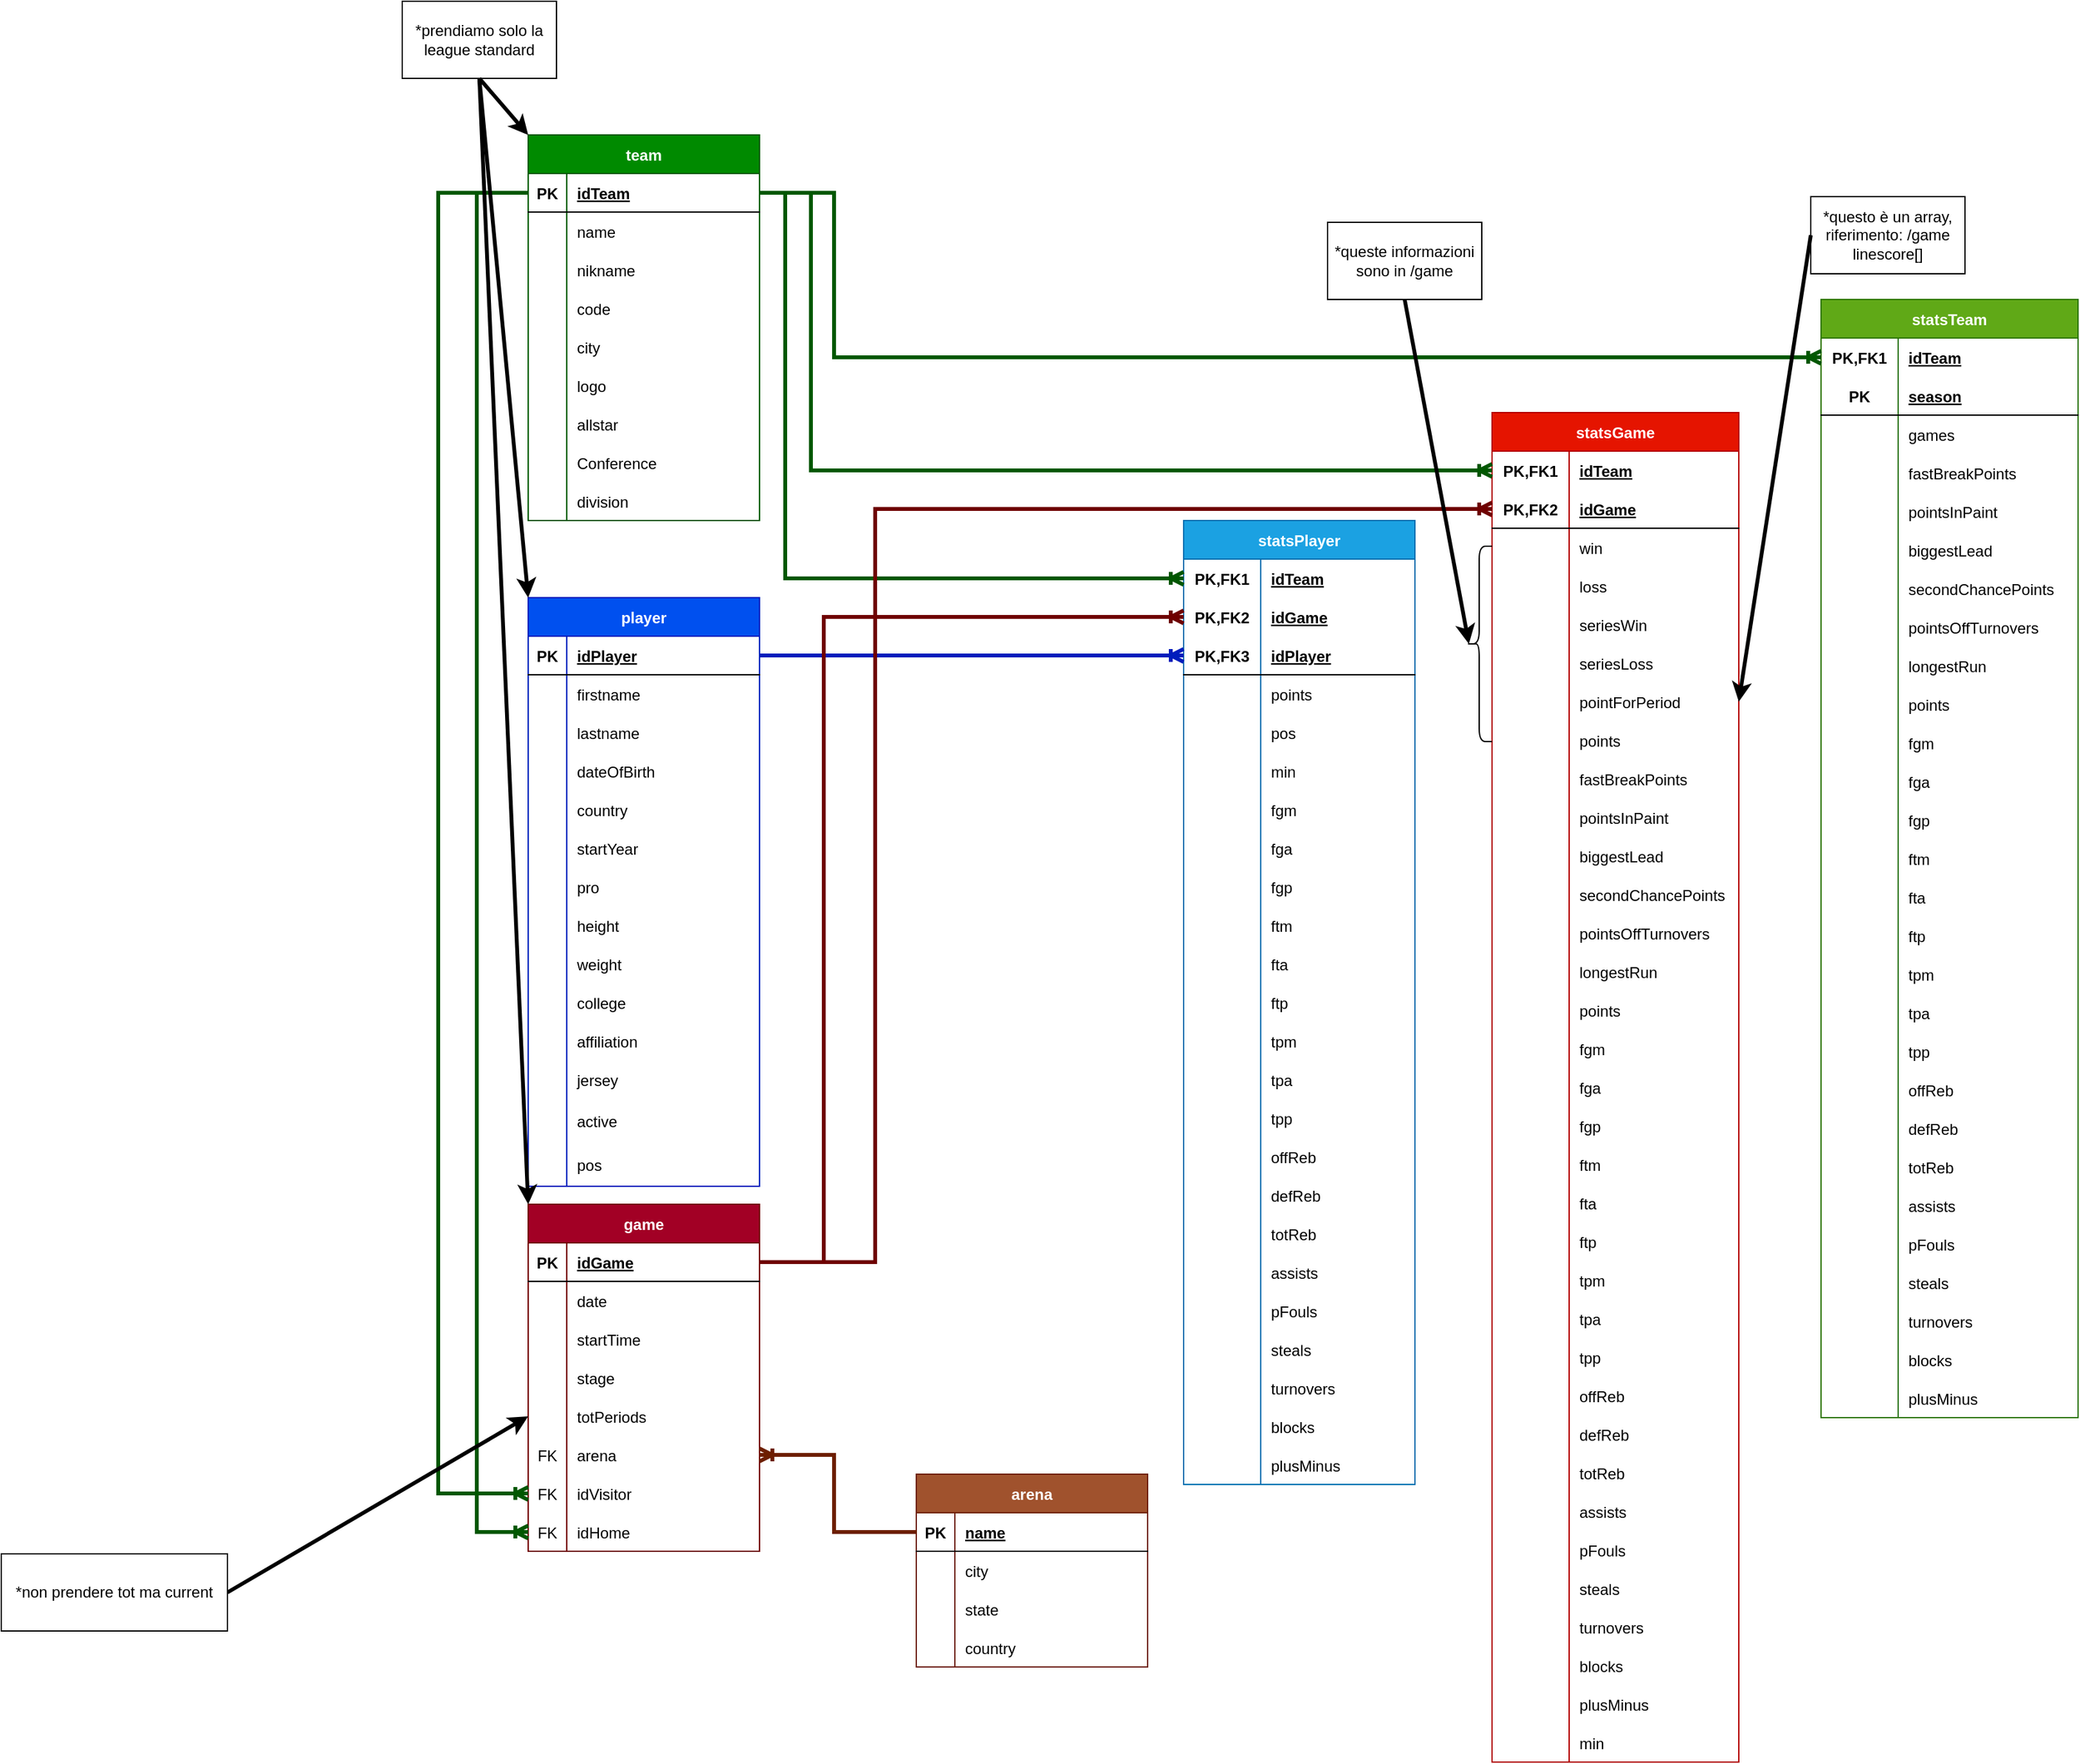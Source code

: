 <mxfile version="20.6.2" type="device"><diagram id="skqlo901siUCdY8zQpCW" name="Pagina-1"><mxGraphModel dx="1097" dy="1114" grid="1" gridSize="8" guides="1" tooltips="1" connect="1" arrows="1" fold="1" page="1" pageScale="1" pageWidth="827" pageHeight="1169" math="0" shadow="0"><root><mxCell id="0"/><mxCell id="1" parent="0"/><mxCell id="JipWfWK4czXnUVvlUkpY-57" value="team" style="shape=table;startSize=30;container=1;collapsible=1;childLayout=tableLayout;fixedRows=1;rowLines=0;fontStyle=1;align=center;resizeLast=1;fillColor=#008a00;fontColor=#ffffff;strokeColor=#005700;" parent="1" vertex="1"><mxGeometry x="-190" y="160" width="180" height="300" as="geometry"/></mxCell><mxCell id="JipWfWK4czXnUVvlUkpY-58" value="" style="shape=tableRow;horizontal=0;startSize=0;swimlaneHead=0;swimlaneBody=0;fillColor=none;collapsible=0;dropTarget=0;points=[[0,0.5],[1,0.5]];portConstraint=eastwest;top=0;left=0;right=0;bottom=1;" parent="JipWfWK4czXnUVvlUkpY-57" vertex="1"><mxGeometry y="30" width="180" height="30" as="geometry"/></mxCell><mxCell id="JipWfWK4czXnUVvlUkpY-59" value="PK" style="shape=partialRectangle;connectable=0;fillColor=none;top=0;left=0;bottom=0;right=0;fontStyle=1;overflow=hidden;" parent="JipWfWK4czXnUVvlUkpY-58" vertex="1"><mxGeometry width="30" height="30" as="geometry"><mxRectangle width="30" height="30" as="alternateBounds"/></mxGeometry></mxCell><mxCell id="JipWfWK4czXnUVvlUkpY-60" value="idTeam" style="shape=partialRectangle;connectable=0;fillColor=none;top=0;left=0;bottom=0;right=0;align=left;spacingLeft=6;fontStyle=5;overflow=hidden;" parent="JipWfWK4czXnUVvlUkpY-58" vertex="1"><mxGeometry x="30" width="150" height="30" as="geometry"><mxRectangle width="150" height="30" as="alternateBounds"/></mxGeometry></mxCell><mxCell id="JipWfWK4czXnUVvlUkpY-61" value="" style="shape=tableRow;horizontal=0;startSize=0;swimlaneHead=0;swimlaneBody=0;fillColor=none;collapsible=0;dropTarget=0;points=[[0,0.5],[1,0.5]];portConstraint=eastwest;top=0;left=0;right=0;bottom=0;" parent="JipWfWK4czXnUVvlUkpY-57" vertex="1"><mxGeometry y="60" width="180" height="30" as="geometry"/></mxCell><mxCell id="JipWfWK4czXnUVvlUkpY-62" value="" style="shape=partialRectangle;connectable=0;fillColor=none;top=0;left=0;bottom=0;right=0;editable=1;overflow=hidden;" parent="JipWfWK4czXnUVvlUkpY-61" vertex="1"><mxGeometry width="30" height="30" as="geometry"><mxRectangle width="30" height="30" as="alternateBounds"/></mxGeometry></mxCell><mxCell id="JipWfWK4czXnUVvlUkpY-63" value="name" style="shape=partialRectangle;connectable=0;fillColor=none;top=0;left=0;bottom=0;right=0;align=left;spacingLeft=6;overflow=hidden;" parent="JipWfWK4czXnUVvlUkpY-61" vertex="1"><mxGeometry x="30" width="150" height="30" as="geometry"><mxRectangle width="150" height="30" as="alternateBounds"/></mxGeometry></mxCell><mxCell id="JipWfWK4czXnUVvlUkpY-64" value="" style="shape=tableRow;horizontal=0;startSize=0;swimlaneHead=0;swimlaneBody=0;fillColor=none;collapsible=0;dropTarget=0;points=[[0,0.5],[1,0.5]];portConstraint=eastwest;top=0;left=0;right=0;bottom=0;" parent="JipWfWK4czXnUVvlUkpY-57" vertex="1"><mxGeometry y="90" width="180" height="30" as="geometry"/></mxCell><mxCell id="JipWfWK4czXnUVvlUkpY-65" value="" style="shape=partialRectangle;connectable=0;fillColor=none;top=0;left=0;bottom=0;right=0;editable=1;overflow=hidden;" parent="JipWfWK4czXnUVvlUkpY-64" vertex="1"><mxGeometry width="30" height="30" as="geometry"><mxRectangle width="30" height="30" as="alternateBounds"/></mxGeometry></mxCell><mxCell id="JipWfWK4czXnUVvlUkpY-66" value="nikname" style="shape=partialRectangle;connectable=0;fillColor=none;top=0;left=0;bottom=0;right=0;align=left;spacingLeft=6;overflow=hidden;" parent="JipWfWK4czXnUVvlUkpY-64" vertex="1"><mxGeometry x="30" width="150" height="30" as="geometry"><mxRectangle width="150" height="30" as="alternateBounds"/></mxGeometry></mxCell><mxCell id="JipWfWK4czXnUVvlUkpY-67" value="" style="shape=tableRow;horizontal=0;startSize=0;swimlaneHead=0;swimlaneBody=0;fillColor=none;collapsible=0;dropTarget=0;points=[[0,0.5],[1,0.5]];portConstraint=eastwest;top=0;left=0;right=0;bottom=0;" parent="JipWfWK4czXnUVvlUkpY-57" vertex="1"><mxGeometry y="120" width="180" height="30" as="geometry"/></mxCell><mxCell id="JipWfWK4czXnUVvlUkpY-68" value="" style="shape=partialRectangle;connectable=0;fillColor=none;top=0;left=0;bottom=0;right=0;editable=1;overflow=hidden;" parent="JipWfWK4czXnUVvlUkpY-67" vertex="1"><mxGeometry width="30" height="30" as="geometry"><mxRectangle width="30" height="30" as="alternateBounds"/></mxGeometry></mxCell><mxCell id="JipWfWK4czXnUVvlUkpY-69" value="code" style="shape=partialRectangle;connectable=0;fillColor=none;top=0;left=0;bottom=0;right=0;align=left;spacingLeft=6;overflow=hidden;" parent="JipWfWK4czXnUVvlUkpY-67" vertex="1"><mxGeometry x="30" width="150" height="30" as="geometry"><mxRectangle width="150" height="30" as="alternateBounds"/></mxGeometry></mxCell><mxCell id="JipWfWK4czXnUVvlUkpY-88" style="shape=tableRow;horizontal=0;startSize=0;swimlaneHead=0;swimlaneBody=0;fillColor=none;collapsible=0;dropTarget=0;points=[[0,0.5],[1,0.5]];portConstraint=eastwest;top=0;left=0;right=0;bottom=0;" parent="JipWfWK4czXnUVvlUkpY-57" vertex="1"><mxGeometry y="150" width="180" height="30" as="geometry"/></mxCell><mxCell id="JipWfWK4czXnUVvlUkpY-89" style="shape=partialRectangle;connectable=0;fillColor=none;top=0;left=0;bottom=0;right=0;editable=1;overflow=hidden;" parent="JipWfWK4czXnUVvlUkpY-88" vertex="1"><mxGeometry width="30" height="30" as="geometry"><mxRectangle width="30" height="30" as="alternateBounds"/></mxGeometry></mxCell><mxCell id="JipWfWK4czXnUVvlUkpY-90" value="city" style="shape=partialRectangle;connectable=0;fillColor=none;top=0;left=0;bottom=0;right=0;align=left;spacingLeft=6;overflow=hidden;" parent="JipWfWK4czXnUVvlUkpY-88" vertex="1"><mxGeometry x="30" width="150" height="30" as="geometry"><mxRectangle width="150" height="30" as="alternateBounds"/></mxGeometry></mxCell><mxCell id="JipWfWK4czXnUVvlUkpY-85" style="shape=tableRow;horizontal=0;startSize=0;swimlaneHead=0;swimlaneBody=0;fillColor=none;collapsible=0;dropTarget=0;points=[[0,0.5],[1,0.5]];portConstraint=eastwest;top=0;left=0;right=0;bottom=0;" parent="JipWfWK4czXnUVvlUkpY-57" vertex="1"><mxGeometry y="180" width="180" height="30" as="geometry"/></mxCell><mxCell id="JipWfWK4czXnUVvlUkpY-86" style="shape=partialRectangle;connectable=0;fillColor=none;top=0;left=0;bottom=0;right=0;editable=1;overflow=hidden;" parent="JipWfWK4czXnUVvlUkpY-85" vertex="1"><mxGeometry width="30" height="30" as="geometry"><mxRectangle width="30" height="30" as="alternateBounds"/></mxGeometry></mxCell><mxCell id="JipWfWK4czXnUVvlUkpY-87" value="logo" style="shape=partialRectangle;connectable=0;fillColor=none;top=0;left=0;bottom=0;right=0;align=left;spacingLeft=6;overflow=hidden;" parent="JipWfWK4czXnUVvlUkpY-85" vertex="1"><mxGeometry x="30" width="150" height="30" as="geometry"><mxRectangle width="150" height="30" as="alternateBounds"/></mxGeometry></mxCell><mxCell id="JipWfWK4czXnUVvlUkpY-82" style="shape=tableRow;horizontal=0;startSize=0;swimlaneHead=0;swimlaneBody=0;fillColor=none;collapsible=0;dropTarget=0;points=[[0,0.5],[1,0.5]];portConstraint=eastwest;top=0;left=0;right=0;bottom=0;" parent="JipWfWK4czXnUVvlUkpY-57" vertex="1"><mxGeometry y="210" width="180" height="30" as="geometry"/></mxCell><mxCell id="JipWfWK4czXnUVvlUkpY-83" style="shape=partialRectangle;connectable=0;fillColor=none;top=0;left=0;bottom=0;right=0;editable=1;overflow=hidden;" parent="JipWfWK4czXnUVvlUkpY-82" vertex="1"><mxGeometry width="30" height="30" as="geometry"><mxRectangle width="30" height="30" as="alternateBounds"/></mxGeometry></mxCell><mxCell id="JipWfWK4czXnUVvlUkpY-84" value="allstar" style="shape=partialRectangle;connectable=0;fillColor=none;top=0;left=0;bottom=0;right=0;align=left;spacingLeft=6;overflow=hidden;" parent="JipWfWK4czXnUVvlUkpY-82" vertex="1"><mxGeometry x="30" width="150" height="30" as="geometry"><mxRectangle width="150" height="30" as="alternateBounds"/></mxGeometry></mxCell><mxCell id="xvuNMjbiV99jY_q17HPr-13" style="shape=tableRow;horizontal=0;startSize=0;swimlaneHead=0;swimlaneBody=0;fillColor=none;collapsible=0;dropTarget=0;points=[[0,0.5],[1,0.5]];portConstraint=eastwest;top=0;left=0;right=0;bottom=0;" parent="JipWfWK4czXnUVvlUkpY-57" vertex="1"><mxGeometry y="240" width="180" height="30" as="geometry"/></mxCell><mxCell id="xvuNMjbiV99jY_q17HPr-14" style="shape=partialRectangle;connectable=0;fillColor=none;top=0;left=0;bottom=0;right=0;editable=1;overflow=hidden;" parent="xvuNMjbiV99jY_q17HPr-13" vertex="1"><mxGeometry width="30" height="30" as="geometry"><mxRectangle width="30" height="30" as="alternateBounds"/></mxGeometry></mxCell><mxCell id="xvuNMjbiV99jY_q17HPr-15" value="Conference" style="shape=partialRectangle;connectable=0;fillColor=none;top=0;left=0;bottom=0;right=0;align=left;spacingLeft=6;overflow=hidden;" parent="xvuNMjbiV99jY_q17HPr-13" vertex="1"><mxGeometry x="30" width="150" height="30" as="geometry"><mxRectangle width="150" height="30" as="alternateBounds"/></mxGeometry></mxCell><mxCell id="xvuNMjbiV99jY_q17HPr-16" style="shape=tableRow;horizontal=0;startSize=0;swimlaneHead=0;swimlaneBody=0;fillColor=none;collapsible=0;dropTarget=0;points=[[0,0.5],[1,0.5]];portConstraint=eastwest;top=0;left=0;right=0;bottom=0;" parent="JipWfWK4czXnUVvlUkpY-57" vertex="1"><mxGeometry y="270" width="180" height="30" as="geometry"/></mxCell><mxCell id="xvuNMjbiV99jY_q17HPr-17" style="shape=partialRectangle;connectable=0;fillColor=none;top=0;left=0;bottom=0;right=0;editable=1;overflow=hidden;" parent="xvuNMjbiV99jY_q17HPr-16" vertex="1"><mxGeometry width="30" height="30" as="geometry"><mxRectangle width="30" height="30" as="alternateBounds"/></mxGeometry></mxCell><mxCell id="xvuNMjbiV99jY_q17HPr-18" value="division" style="shape=partialRectangle;connectable=0;fillColor=none;top=0;left=0;bottom=0;right=0;align=left;spacingLeft=6;overflow=hidden;" parent="xvuNMjbiV99jY_q17HPr-16" vertex="1"><mxGeometry x="30" width="150" height="30" as="geometry"><mxRectangle width="150" height="30" as="alternateBounds"/></mxGeometry></mxCell><mxCell id="JipWfWK4czXnUVvlUkpY-91" value="player" style="shape=table;startSize=30;container=1;collapsible=1;childLayout=tableLayout;fixedRows=1;rowLines=0;fontStyle=1;align=center;resizeLast=1;fillColor=#0050ef;fontColor=#ffffff;strokeColor=#001DBC;" parent="1" vertex="1"><mxGeometry x="-190" y="520" width="180" height="458" as="geometry"/></mxCell><mxCell id="JipWfWK4czXnUVvlUkpY-92" value="" style="shape=tableRow;horizontal=0;startSize=0;swimlaneHead=0;swimlaneBody=0;fillColor=none;collapsible=0;dropTarget=0;points=[[0,0.5],[1,0.5]];portConstraint=eastwest;top=0;left=0;right=0;bottom=1;" parent="JipWfWK4czXnUVvlUkpY-91" vertex="1"><mxGeometry y="30" width="180" height="30" as="geometry"/></mxCell><mxCell id="JipWfWK4czXnUVvlUkpY-93" value="PK" style="shape=partialRectangle;connectable=0;fillColor=none;top=0;left=0;bottom=0;right=0;fontStyle=1;overflow=hidden;" parent="JipWfWK4czXnUVvlUkpY-92" vertex="1"><mxGeometry width="30" height="30" as="geometry"><mxRectangle width="30" height="30" as="alternateBounds"/></mxGeometry></mxCell><mxCell id="JipWfWK4czXnUVvlUkpY-94" value="idPlayer" style="shape=partialRectangle;connectable=0;fillColor=none;top=0;left=0;bottom=0;right=0;align=left;spacingLeft=6;fontStyle=5;overflow=hidden;" parent="JipWfWK4czXnUVvlUkpY-92" vertex="1"><mxGeometry x="30" width="150" height="30" as="geometry"><mxRectangle width="150" height="30" as="alternateBounds"/></mxGeometry></mxCell><mxCell id="JipWfWK4czXnUVvlUkpY-95" value="" style="shape=tableRow;horizontal=0;startSize=0;swimlaneHead=0;swimlaneBody=0;fillColor=none;collapsible=0;dropTarget=0;points=[[0,0.5],[1,0.5]];portConstraint=eastwest;top=0;left=0;right=0;bottom=0;" parent="JipWfWK4czXnUVvlUkpY-91" vertex="1"><mxGeometry y="60" width="180" height="30" as="geometry"/></mxCell><mxCell id="JipWfWK4czXnUVvlUkpY-96" value="" style="shape=partialRectangle;connectable=0;fillColor=none;top=0;left=0;bottom=0;right=0;editable=1;overflow=hidden;" parent="JipWfWK4czXnUVvlUkpY-95" vertex="1"><mxGeometry width="30" height="30" as="geometry"><mxRectangle width="30" height="30" as="alternateBounds"/></mxGeometry></mxCell><mxCell id="JipWfWK4czXnUVvlUkpY-97" value="firstname" style="shape=partialRectangle;connectable=0;fillColor=none;top=0;left=0;bottom=0;right=0;align=left;spacingLeft=6;overflow=hidden;" parent="JipWfWK4czXnUVvlUkpY-95" vertex="1"><mxGeometry x="30" width="150" height="30" as="geometry"><mxRectangle width="150" height="30" as="alternateBounds"/></mxGeometry></mxCell><mxCell id="JipWfWK4czXnUVvlUkpY-98" value="" style="shape=tableRow;horizontal=0;startSize=0;swimlaneHead=0;swimlaneBody=0;fillColor=none;collapsible=0;dropTarget=0;points=[[0,0.5],[1,0.5]];portConstraint=eastwest;top=0;left=0;right=0;bottom=0;" parent="JipWfWK4czXnUVvlUkpY-91" vertex="1"><mxGeometry y="90" width="180" height="30" as="geometry"/></mxCell><mxCell id="JipWfWK4czXnUVvlUkpY-99" value="" style="shape=partialRectangle;connectable=0;fillColor=none;top=0;left=0;bottom=0;right=0;editable=1;overflow=hidden;" parent="JipWfWK4czXnUVvlUkpY-98" vertex="1"><mxGeometry width="30" height="30" as="geometry"><mxRectangle width="30" height="30" as="alternateBounds"/></mxGeometry></mxCell><mxCell id="JipWfWK4czXnUVvlUkpY-100" value="lastname" style="shape=partialRectangle;connectable=0;fillColor=none;top=0;left=0;bottom=0;right=0;align=left;spacingLeft=6;overflow=hidden;" parent="JipWfWK4czXnUVvlUkpY-98" vertex="1"><mxGeometry x="30" width="150" height="30" as="geometry"><mxRectangle width="150" height="30" as="alternateBounds"/></mxGeometry></mxCell><mxCell id="JipWfWK4czXnUVvlUkpY-101" value="" style="shape=tableRow;horizontal=0;startSize=0;swimlaneHead=0;swimlaneBody=0;fillColor=none;collapsible=0;dropTarget=0;points=[[0,0.5],[1,0.5]];portConstraint=eastwest;top=0;left=0;right=0;bottom=0;" parent="JipWfWK4czXnUVvlUkpY-91" vertex="1"><mxGeometry y="120" width="180" height="30" as="geometry"/></mxCell><mxCell id="JipWfWK4czXnUVvlUkpY-102" value="" style="shape=partialRectangle;connectable=0;fillColor=none;top=0;left=0;bottom=0;right=0;editable=1;overflow=hidden;" parent="JipWfWK4czXnUVvlUkpY-101" vertex="1"><mxGeometry width="30" height="30" as="geometry"><mxRectangle width="30" height="30" as="alternateBounds"/></mxGeometry></mxCell><mxCell id="JipWfWK4czXnUVvlUkpY-103" value="dateOfBirth" style="shape=partialRectangle;connectable=0;fillColor=none;top=0;left=0;bottom=0;right=0;align=left;spacingLeft=6;overflow=hidden;" parent="JipWfWK4czXnUVvlUkpY-101" vertex="1"><mxGeometry x="30" width="150" height="30" as="geometry"><mxRectangle width="150" height="30" as="alternateBounds"/></mxGeometry></mxCell><mxCell id="JipWfWK4czXnUVvlUkpY-110" style="shape=tableRow;horizontal=0;startSize=0;swimlaneHead=0;swimlaneBody=0;fillColor=none;collapsible=0;dropTarget=0;points=[[0,0.5],[1,0.5]];portConstraint=eastwest;top=0;left=0;right=0;bottom=0;" parent="JipWfWK4czXnUVvlUkpY-91" vertex="1"><mxGeometry y="150" width="180" height="30" as="geometry"/></mxCell><mxCell id="JipWfWK4czXnUVvlUkpY-111" style="shape=partialRectangle;connectable=0;fillColor=none;top=0;left=0;bottom=0;right=0;editable=1;overflow=hidden;" parent="JipWfWK4czXnUVvlUkpY-110" vertex="1"><mxGeometry width="30" height="30" as="geometry"><mxRectangle width="30" height="30" as="alternateBounds"/></mxGeometry></mxCell><mxCell id="JipWfWK4czXnUVvlUkpY-112" value="country" style="shape=partialRectangle;connectable=0;fillColor=none;top=0;left=0;bottom=0;right=0;align=left;spacingLeft=6;overflow=hidden;" parent="JipWfWK4czXnUVvlUkpY-110" vertex="1"><mxGeometry x="30" width="150" height="30" as="geometry"><mxRectangle width="150" height="30" as="alternateBounds"/></mxGeometry></mxCell><mxCell id="JipWfWK4czXnUVvlUkpY-107" style="shape=tableRow;horizontal=0;startSize=0;swimlaneHead=0;swimlaneBody=0;fillColor=none;collapsible=0;dropTarget=0;points=[[0,0.5],[1,0.5]];portConstraint=eastwest;top=0;left=0;right=0;bottom=0;" parent="JipWfWK4czXnUVvlUkpY-91" vertex="1"><mxGeometry y="180" width="180" height="30" as="geometry"/></mxCell><mxCell id="JipWfWK4czXnUVvlUkpY-108" style="shape=partialRectangle;connectable=0;fillColor=none;top=0;left=0;bottom=0;right=0;editable=1;overflow=hidden;" parent="JipWfWK4czXnUVvlUkpY-107" vertex="1"><mxGeometry width="30" height="30" as="geometry"><mxRectangle width="30" height="30" as="alternateBounds"/></mxGeometry></mxCell><mxCell id="JipWfWK4czXnUVvlUkpY-109" value="startYear" style="shape=partialRectangle;connectable=0;fillColor=none;top=0;left=0;bottom=0;right=0;align=left;spacingLeft=6;overflow=hidden;" parent="JipWfWK4czXnUVvlUkpY-107" vertex="1"><mxGeometry x="30" width="150" height="30" as="geometry"><mxRectangle width="150" height="30" as="alternateBounds"/></mxGeometry></mxCell><mxCell id="JipWfWK4czXnUVvlUkpY-104" style="shape=tableRow;horizontal=0;startSize=0;swimlaneHead=0;swimlaneBody=0;fillColor=none;collapsible=0;dropTarget=0;points=[[0,0.5],[1,0.5]];portConstraint=eastwest;top=0;left=0;right=0;bottom=0;" parent="JipWfWK4czXnUVvlUkpY-91" vertex="1"><mxGeometry y="210" width="180" height="30" as="geometry"/></mxCell><mxCell id="JipWfWK4czXnUVvlUkpY-105" style="shape=partialRectangle;connectable=0;fillColor=none;top=0;left=0;bottom=0;right=0;editable=1;overflow=hidden;" parent="JipWfWK4czXnUVvlUkpY-104" vertex="1"><mxGeometry width="30" height="30" as="geometry"><mxRectangle width="30" height="30" as="alternateBounds"/></mxGeometry></mxCell><mxCell id="JipWfWK4czXnUVvlUkpY-106" value="pro" style="shape=partialRectangle;connectable=0;fillColor=none;top=0;left=0;bottom=0;right=0;align=left;spacingLeft=6;overflow=hidden;" parent="JipWfWK4czXnUVvlUkpY-104" vertex="1"><mxGeometry x="30" width="150" height="30" as="geometry"><mxRectangle width="150" height="30" as="alternateBounds"/></mxGeometry></mxCell><mxCell id="JipWfWK4czXnUVvlUkpY-128" style="shape=tableRow;horizontal=0;startSize=0;swimlaneHead=0;swimlaneBody=0;fillColor=none;collapsible=0;dropTarget=0;points=[[0,0.5],[1,0.5]];portConstraint=eastwest;top=0;left=0;right=0;bottom=0;" parent="JipWfWK4czXnUVvlUkpY-91" vertex="1"><mxGeometry y="240" width="180" height="30" as="geometry"/></mxCell><mxCell id="JipWfWK4czXnUVvlUkpY-129" style="shape=partialRectangle;connectable=0;fillColor=none;top=0;left=0;bottom=0;right=0;editable=1;overflow=hidden;" parent="JipWfWK4czXnUVvlUkpY-128" vertex="1"><mxGeometry width="30" height="30" as="geometry"><mxRectangle width="30" height="30" as="alternateBounds"/></mxGeometry></mxCell><mxCell id="JipWfWK4czXnUVvlUkpY-130" value="height" style="shape=partialRectangle;connectable=0;fillColor=none;top=0;left=0;bottom=0;right=0;align=left;spacingLeft=6;overflow=hidden;" parent="JipWfWK4czXnUVvlUkpY-128" vertex="1"><mxGeometry x="30" width="150" height="30" as="geometry"><mxRectangle width="150" height="30" as="alternateBounds"/></mxGeometry></mxCell><mxCell id="JipWfWK4czXnUVvlUkpY-125" style="shape=tableRow;horizontal=0;startSize=0;swimlaneHead=0;swimlaneBody=0;fillColor=none;collapsible=0;dropTarget=0;points=[[0,0.5],[1,0.5]];portConstraint=eastwest;top=0;left=0;right=0;bottom=0;" parent="JipWfWK4czXnUVvlUkpY-91" vertex="1"><mxGeometry y="270" width="180" height="30" as="geometry"/></mxCell><mxCell id="JipWfWK4czXnUVvlUkpY-126" style="shape=partialRectangle;connectable=0;fillColor=none;top=0;left=0;bottom=0;right=0;editable=1;overflow=hidden;" parent="JipWfWK4czXnUVvlUkpY-125" vertex="1"><mxGeometry width="30" height="30" as="geometry"><mxRectangle width="30" height="30" as="alternateBounds"/></mxGeometry></mxCell><mxCell id="JipWfWK4czXnUVvlUkpY-127" value="weight" style="shape=partialRectangle;connectable=0;fillColor=none;top=0;left=0;bottom=0;right=0;align=left;spacingLeft=6;overflow=hidden;" parent="JipWfWK4czXnUVvlUkpY-125" vertex="1"><mxGeometry x="30" width="150" height="30" as="geometry"><mxRectangle width="150" height="30" as="alternateBounds"/></mxGeometry></mxCell><mxCell id="JipWfWK4czXnUVvlUkpY-122" style="shape=tableRow;horizontal=0;startSize=0;swimlaneHead=0;swimlaneBody=0;fillColor=none;collapsible=0;dropTarget=0;points=[[0,0.5],[1,0.5]];portConstraint=eastwest;top=0;left=0;right=0;bottom=0;" parent="JipWfWK4czXnUVvlUkpY-91" vertex="1"><mxGeometry y="300" width="180" height="30" as="geometry"/></mxCell><mxCell id="JipWfWK4czXnUVvlUkpY-123" style="shape=partialRectangle;connectable=0;fillColor=none;top=0;left=0;bottom=0;right=0;editable=1;overflow=hidden;" parent="JipWfWK4czXnUVvlUkpY-122" vertex="1"><mxGeometry width="30" height="30" as="geometry"><mxRectangle width="30" height="30" as="alternateBounds"/></mxGeometry></mxCell><mxCell id="JipWfWK4czXnUVvlUkpY-124" value="college" style="shape=partialRectangle;connectable=0;fillColor=none;top=0;left=0;bottom=0;right=0;align=left;spacingLeft=6;overflow=hidden;" parent="JipWfWK4czXnUVvlUkpY-122" vertex="1"><mxGeometry x="30" width="150" height="30" as="geometry"><mxRectangle width="150" height="30" as="alternateBounds"/></mxGeometry></mxCell><mxCell id="JipWfWK4czXnUVvlUkpY-119" style="shape=tableRow;horizontal=0;startSize=0;swimlaneHead=0;swimlaneBody=0;fillColor=none;collapsible=0;dropTarget=0;points=[[0,0.5],[1,0.5]];portConstraint=eastwest;top=0;left=0;right=0;bottom=0;" parent="JipWfWK4czXnUVvlUkpY-91" vertex="1"><mxGeometry y="330" width="180" height="30" as="geometry"/></mxCell><mxCell id="JipWfWK4czXnUVvlUkpY-120" style="shape=partialRectangle;connectable=0;fillColor=none;top=0;left=0;bottom=0;right=0;editable=1;overflow=hidden;" parent="JipWfWK4czXnUVvlUkpY-119" vertex="1"><mxGeometry width="30" height="30" as="geometry"><mxRectangle width="30" height="30" as="alternateBounds"/></mxGeometry></mxCell><mxCell id="JipWfWK4czXnUVvlUkpY-121" value="affiliation" style="shape=partialRectangle;connectable=0;fillColor=none;top=0;left=0;bottom=0;right=0;align=left;spacingLeft=6;overflow=hidden;" parent="JipWfWK4czXnUVvlUkpY-119" vertex="1"><mxGeometry x="30" width="150" height="30" as="geometry"><mxRectangle width="150" height="30" as="alternateBounds"/></mxGeometry></mxCell><mxCell id="xvuNMjbiV99jY_q17HPr-1" style="shape=tableRow;horizontal=0;startSize=0;swimlaneHead=0;swimlaneBody=0;fillColor=none;collapsible=0;dropTarget=0;points=[[0,0.5],[1,0.5]];portConstraint=eastwest;top=0;left=0;right=0;bottom=0;" parent="JipWfWK4czXnUVvlUkpY-91" vertex="1"><mxGeometry y="360" width="180" height="30" as="geometry"/></mxCell><mxCell id="xvuNMjbiV99jY_q17HPr-2" style="shape=partialRectangle;connectable=0;fillColor=none;top=0;left=0;bottom=0;right=0;editable=1;overflow=hidden;" parent="xvuNMjbiV99jY_q17HPr-1" vertex="1"><mxGeometry width="30" height="30" as="geometry"><mxRectangle width="30" height="30" as="alternateBounds"/></mxGeometry></mxCell><mxCell id="xvuNMjbiV99jY_q17HPr-3" value="jersey" style="shape=partialRectangle;connectable=0;fillColor=none;top=0;left=0;bottom=0;right=0;align=left;spacingLeft=6;overflow=hidden;" parent="xvuNMjbiV99jY_q17HPr-1" vertex="1"><mxGeometry x="30" width="150" height="30" as="geometry"><mxRectangle width="150" height="30" as="alternateBounds"/></mxGeometry></mxCell><mxCell id="xvuNMjbiV99jY_q17HPr-4" style="shape=tableRow;horizontal=0;startSize=0;swimlaneHead=0;swimlaneBody=0;fillColor=none;collapsible=0;dropTarget=0;points=[[0,0.5],[1,0.5]];portConstraint=eastwest;top=0;left=0;right=0;bottom=0;" parent="JipWfWK4czXnUVvlUkpY-91" vertex="1"><mxGeometry y="390" width="180" height="34" as="geometry"/></mxCell><mxCell id="xvuNMjbiV99jY_q17HPr-5" style="shape=partialRectangle;connectable=0;fillColor=none;top=0;left=0;bottom=0;right=0;editable=1;overflow=hidden;" parent="xvuNMjbiV99jY_q17HPr-4" vertex="1"><mxGeometry width="30" height="34" as="geometry"><mxRectangle width="30" height="34" as="alternateBounds"/></mxGeometry></mxCell><mxCell id="xvuNMjbiV99jY_q17HPr-6" value="active" style="shape=partialRectangle;connectable=0;fillColor=none;top=0;left=0;bottom=0;right=0;align=left;spacingLeft=6;overflow=hidden;" parent="xvuNMjbiV99jY_q17HPr-4" vertex="1"><mxGeometry x="30" width="150" height="34" as="geometry"><mxRectangle width="150" height="34" as="alternateBounds"/></mxGeometry></mxCell><mxCell id="xvuNMjbiV99jY_q17HPr-7" style="shape=tableRow;horizontal=0;startSize=0;swimlaneHead=0;swimlaneBody=0;fillColor=none;collapsible=0;dropTarget=0;points=[[0,0.5],[1,0.5]];portConstraint=eastwest;top=0;left=0;right=0;bottom=0;" parent="JipWfWK4czXnUVvlUkpY-91" vertex="1"><mxGeometry y="424" width="180" height="34" as="geometry"/></mxCell><mxCell id="xvuNMjbiV99jY_q17HPr-8" style="shape=partialRectangle;connectable=0;fillColor=none;top=0;left=0;bottom=0;right=0;editable=1;overflow=hidden;" parent="xvuNMjbiV99jY_q17HPr-7" vertex="1"><mxGeometry width="30" height="34" as="geometry"><mxRectangle width="30" height="34" as="alternateBounds"/></mxGeometry></mxCell><mxCell id="xvuNMjbiV99jY_q17HPr-9" value="pos" style="shape=partialRectangle;connectable=0;fillColor=none;top=0;left=0;bottom=0;right=0;align=left;spacingLeft=6;overflow=hidden;" parent="xvuNMjbiV99jY_q17HPr-7" vertex="1"><mxGeometry x="30" width="150" height="34" as="geometry"><mxRectangle width="150" height="34" as="alternateBounds"/></mxGeometry></mxCell><mxCell id="JipWfWK4czXnUVvlUkpY-131" value="game" style="shape=table;startSize=30;container=1;collapsible=1;childLayout=tableLayout;fixedRows=1;rowLines=0;fontStyle=1;align=center;resizeLast=1;fillColor=#a20025;fontColor=#ffffff;strokeColor=#6F0000;" parent="1" vertex="1"><mxGeometry x="-190" y="992" width="180" height="270" as="geometry"/></mxCell><mxCell id="JipWfWK4czXnUVvlUkpY-132" value="" style="shape=tableRow;horizontal=0;startSize=0;swimlaneHead=0;swimlaneBody=0;fillColor=none;collapsible=0;dropTarget=0;points=[[0,0.5],[1,0.5]];portConstraint=eastwest;top=0;left=0;right=0;bottom=1;" parent="JipWfWK4czXnUVvlUkpY-131" vertex="1"><mxGeometry y="30" width="180" height="30" as="geometry"/></mxCell><mxCell id="JipWfWK4czXnUVvlUkpY-133" value="PK" style="shape=partialRectangle;connectable=0;fillColor=none;top=0;left=0;bottom=0;right=0;fontStyle=1;overflow=hidden;" parent="JipWfWK4czXnUVvlUkpY-132" vertex="1"><mxGeometry width="30" height="30" as="geometry"><mxRectangle width="30" height="30" as="alternateBounds"/></mxGeometry></mxCell><mxCell id="JipWfWK4czXnUVvlUkpY-134" value="idGame" style="shape=partialRectangle;connectable=0;fillColor=none;top=0;left=0;bottom=0;right=0;align=left;spacingLeft=6;fontStyle=5;overflow=hidden;" parent="JipWfWK4czXnUVvlUkpY-132" vertex="1"><mxGeometry x="30" width="150" height="30" as="geometry"><mxRectangle width="150" height="30" as="alternateBounds"/></mxGeometry></mxCell><mxCell id="JipWfWK4czXnUVvlUkpY-240" style="shape=tableRow;horizontal=0;startSize=0;swimlaneHead=0;swimlaneBody=0;fillColor=none;collapsible=0;dropTarget=0;points=[[0,0.5],[1,0.5]];portConstraint=eastwest;top=0;left=0;right=0;bottom=0;" parent="JipWfWK4czXnUVvlUkpY-131" vertex="1"><mxGeometry y="60" width="180" height="30" as="geometry"/></mxCell><mxCell id="JipWfWK4czXnUVvlUkpY-241" value="" style="shape=partialRectangle;connectable=0;fillColor=none;top=0;left=0;bottom=0;right=0;editable=1;overflow=hidden;" parent="JipWfWK4czXnUVvlUkpY-240" vertex="1"><mxGeometry width="30" height="30" as="geometry"><mxRectangle width="30" height="30" as="alternateBounds"/></mxGeometry></mxCell><mxCell id="JipWfWK4czXnUVvlUkpY-242" value="date" style="shape=partialRectangle;connectable=0;fillColor=none;top=0;left=0;bottom=0;right=0;align=left;spacingLeft=6;overflow=hidden;" parent="JipWfWK4czXnUVvlUkpY-240" vertex="1"><mxGeometry x="30" width="150" height="30" as="geometry"><mxRectangle width="150" height="30" as="alternateBounds"/></mxGeometry></mxCell><mxCell id="JipWfWK4czXnUVvlUkpY-237" style="shape=tableRow;horizontal=0;startSize=0;swimlaneHead=0;swimlaneBody=0;fillColor=none;collapsible=0;dropTarget=0;points=[[0,0.5],[1,0.5]];portConstraint=eastwest;top=0;left=0;right=0;bottom=0;" parent="JipWfWK4czXnUVvlUkpY-131" vertex="1"><mxGeometry y="90" width="180" height="30" as="geometry"/></mxCell><mxCell id="JipWfWK4czXnUVvlUkpY-238" style="shape=partialRectangle;connectable=0;fillColor=none;top=0;left=0;bottom=0;right=0;editable=1;overflow=hidden;" parent="JipWfWK4czXnUVvlUkpY-237" vertex="1"><mxGeometry width="30" height="30" as="geometry"><mxRectangle width="30" height="30" as="alternateBounds"/></mxGeometry></mxCell><mxCell id="JipWfWK4czXnUVvlUkpY-239" value="startTime" style="shape=partialRectangle;connectable=0;fillColor=none;top=0;left=0;bottom=0;right=0;align=left;spacingLeft=6;overflow=hidden;" parent="JipWfWK4czXnUVvlUkpY-237" vertex="1"><mxGeometry x="30" width="150" height="30" as="geometry"><mxRectangle width="150" height="30" as="alternateBounds"/></mxGeometry></mxCell><mxCell id="JipWfWK4czXnUVvlUkpY-138" value="" style="shape=tableRow;horizontal=0;startSize=0;swimlaneHead=0;swimlaneBody=0;fillColor=none;collapsible=0;dropTarget=0;points=[[0,0.5],[1,0.5]];portConstraint=eastwest;top=0;left=0;right=0;bottom=0;" parent="JipWfWK4czXnUVvlUkpY-131" vertex="1"><mxGeometry y="120" width="180" height="30" as="geometry"/></mxCell><mxCell id="JipWfWK4czXnUVvlUkpY-139" value="" style="shape=partialRectangle;connectable=0;fillColor=none;top=0;left=0;bottom=0;right=0;editable=1;overflow=hidden;" parent="JipWfWK4czXnUVvlUkpY-138" vertex="1"><mxGeometry width="30" height="30" as="geometry"><mxRectangle width="30" height="30" as="alternateBounds"/></mxGeometry></mxCell><mxCell id="JipWfWK4czXnUVvlUkpY-140" value="stage" style="shape=partialRectangle;connectable=0;fillColor=none;top=0;left=0;bottom=0;right=0;align=left;spacingLeft=6;overflow=hidden;" parent="JipWfWK4czXnUVvlUkpY-138" vertex="1"><mxGeometry x="30" width="150" height="30" as="geometry"><mxRectangle width="150" height="30" as="alternateBounds"/></mxGeometry></mxCell><mxCell id="JipWfWK4czXnUVvlUkpY-141" value="" style="shape=tableRow;horizontal=0;startSize=0;swimlaneHead=0;swimlaneBody=0;fillColor=none;collapsible=0;dropTarget=0;points=[[0,0.5],[1,0.5]];portConstraint=eastwest;top=0;left=0;right=0;bottom=0;" parent="JipWfWK4czXnUVvlUkpY-131" vertex="1"><mxGeometry y="150" width="180" height="30" as="geometry"/></mxCell><mxCell id="JipWfWK4czXnUVvlUkpY-142" value="" style="shape=partialRectangle;connectable=0;fillColor=none;top=0;left=0;bottom=0;right=0;editable=1;overflow=hidden;" parent="JipWfWK4czXnUVvlUkpY-141" vertex="1"><mxGeometry width="30" height="30" as="geometry"><mxRectangle width="30" height="30" as="alternateBounds"/></mxGeometry></mxCell><mxCell id="JipWfWK4czXnUVvlUkpY-143" value="totPeriods" style="shape=partialRectangle;connectable=0;fillColor=none;top=0;left=0;bottom=0;right=0;align=left;spacingLeft=6;overflow=hidden;" parent="JipWfWK4czXnUVvlUkpY-141" vertex="1"><mxGeometry x="30" width="150" height="30" as="geometry"><mxRectangle width="150" height="30" as="alternateBounds"/></mxGeometry></mxCell><mxCell id="JipWfWK4czXnUVvlUkpY-232" style="shape=tableRow;horizontal=0;startSize=0;swimlaneHead=0;swimlaneBody=0;fillColor=none;collapsible=0;dropTarget=0;points=[[0,0.5],[1,0.5]];portConstraint=eastwest;top=0;left=0;right=0;bottom=0;" parent="JipWfWK4czXnUVvlUkpY-131" vertex="1"><mxGeometry y="180" width="180" height="30" as="geometry"/></mxCell><mxCell id="JipWfWK4czXnUVvlUkpY-233" value="FK" style="shape=partialRectangle;connectable=0;fillColor=none;top=0;left=0;bottom=0;right=0;editable=1;overflow=hidden;" parent="JipWfWK4czXnUVvlUkpY-232" vertex="1"><mxGeometry width="30" height="30" as="geometry"><mxRectangle width="30" height="30" as="alternateBounds"/></mxGeometry></mxCell><mxCell id="JipWfWK4czXnUVvlUkpY-234" value="arena" style="shape=partialRectangle;connectable=0;fillColor=none;top=0;left=0;bottom=0;right=0;align=left;spacingLeft=6;overflow=hidden;" parent="JipWfWK4czXnUVvlUkpY-232" vertex="1"><mxGeometry x="30" width="150" height="30" as="geometry"><mxRectangle width="150" height="30" as="alternateBounds"/></mxGeometry></mxCell><mxCell id="JipWfWK4czXnUVvlUkpY-160" style="shape=tableRow;horizontal=0;startSize=0;swimlaneHead=0;swimlaneBody=0;fillColor=none;collapsible=0;dropTarget=0;points=[[0,0.5],[1,0.5]];portConstraint=eastwest;top=0;left=0;right=0;bottom=0;" parent="JipWfWK4czXnUVvlUkpY-131" vertex="1"><mxGeometry y="210" width="180" height="30" as="geometry"/></mxCell><mxCell id="JipWfWK4czXnUVvlUkpY-161" value="FK" style="shape=partialRectangle;connectable=0;fillColor=none;top=0;left=0;bottom=0;right=0;editable=1;overflow=hidden;" parent="JipWfWK4czXnUVvlUkpY-160" vertex="1"><mxGeometry width="30" height="30" as="geometry"><mxRectangle width="30" height="30" as="alternateBounds"/></mxGeometry></mxCell><mxCell id="JipWfWK4czXnUVvlUkpY-162" value="idVisitor" style="shape=partialRectangle;connectable=0;fillColor=none;top=0;left=0;bottom=0;right=0;align=left;spacingLeft=6;overflow=hidden;" parent="JipWfWK4czXnUVvlUkpY-160" vertex="1"><mxGeometry x="30" width="150" height="30" as="geometry"><mxRectangle width="150" height="30" as="alternateBounds"/></mxGeometry></mxCell><mxCell id="JipWfWK4czXnUVvlUkpY-157" style="shape=tableRow;horizontal=0;startSize=0;swimlaneHead=0;swimlaneBody=0;fillColor=none;collapsible=0;dropTarget=0;points=[[0,0.5],[1,0.5]];portConstraint=eastwest;top=0;left=0;right=0;bottom=0;" parent="JipWfWK4czXnUVvlUkpY-131" vertex="1"><mxGeometry y="240" width="180" height="30" as="geometry"/></mxCell><mxCell id="JipWfWK4czXnUVvlUkpY-158" value="FK" style="shape=partialRectangle;connectable=0;fillColor=none;top=0;left=0;bottom=0;right=0;editable=1;overflow=hidden;" parent="JipWfWK4czXnUVvlUkpY-157" vertex="1"><mxGeometry width="30" height="30" as="geometry"><mxRectangle width="30" height="30" as="alternateBounds"/></mxGeometry></mxCell><mxCell id="JipWfWK4czXnUVvlUkpY-159" value="idHome" style="shape=partialRectangle;connectable=0;fillColor=none;top=0;left=0;bottom=0;right=0;align=left;spacingLeft=6;overflow=hidden;" parent="JipWfWK4czXnUVvlUkpY-157" vertex="1"><mxGeometry x="30" width="150" height="30" as="geometry"><mxRectangle width="150" height="30" as="alternateBounds"/></mxGeometry></mxCell><mxCell id="JipWfWK4czXnUVvlUkpY-163" value="arena" style="shape=table;startSize=30;container=1;collapsible=1;childLayout=tableLayout;fixedRows=1;rowLines=0;fontStyle=1;align=center;resizeLast=1;fillColor=#a0522d;fontColor=#ffffff;strokeColor=#6D1F00;" parent="1" vertex="1"><mxGeometry x="112" y="1202" width="180" height="150" as="geometry"/></mxCell><mxCell id="JipWfWK4czXnUVvlUkpY-164" value="" style="shape=tableRow;horizontal=0;startSize=0;swimlaneHead=0;swimlaneBody=0;fillColor=none;collapsible=0;dropTarget=0;points=[[0,0.5],[1,0.5]];portConstraint=eastwest;top=0;left=0;right=0;bottom=1;" parent="JipWfWK4czXnUVvlUkpY-163" vertex="1"><mxGeometry y="30" width="180" height="30" as="geometry"/></mxCell><mxCell id="JipWfWK4czXnUVvlUkpY-165" value="PK" style="shape=partialRectangle;connectable=0;fillColor=none;top=0;left=0;bottom=0;right=0;fontStyle=1;overflow=hidden;" parent="JipWfWK4czXnUVvlUkpY-164" vertex="1"><mxGeometry width="30" height="30" as="geometry"><mxRectangle width="30" height="30" as="alternateBounds"/></mxGeometry></mxCell><mxCell id="JipWfWK4czXnUVvlUkpY-166" value="name" style="shape=partialRectangle;connectable=0;fillColor=none;top=0;left=0;bottom=0;right=0;align=left;spacingLeft=6;fontStyle=5;overflow=hidden;" parent="JipWfWK4czXnUVvlUkpY-164" vertex="1"><mxGeometry x="30" width="150" height="30" as="geometry"><mxRectangle width="150" height="30" as="alternateBounds"/></mxGeometry></mxCell><mxCell id="JipWfWK4czXnUVvlUkpY-167" value="" style="shape=tableRow;horizontal=0;startSize=0;swimlaneHead=0;swimlaneBody=0;fillColor=none;collapsible=0;dropTarget=0;points=[[0,0.5],[1,0.5]];portConstraint=eastwest;top=0;left=0;right=0;bottom=0;" parent="JipWfWK4czXnUVvlUkpY-163" vertex="1"><mxGeometry y="60" width="180" height="30" as="geometry"/></mxCell><mxCell id="JipWfWK4czXnUVvlUkpY-168" value="" style="shape=partialRectangle;connectable=0;fillColor=none;top=0;left=0;bottom=0;right=0;editable=1;overflow=hidden;" parent="JipWfWK4czXnUVvlUkpY-167" vertex="1"><mxGeometry width="30" height="30" as="geometry"><mxRectangle width="30" height="30" as="alternateBounds"/></mxGeometry></mxCell><mxCell id="JipWfWK4czXnUVvlUkpY-169" value="city" style="shape=partialRectangle;connectable=0;fillColor=none;top=0;left=0;bottom=0;right=0;align=left;spacingLeft=6;overflow=hidden;" parent="JipWfWK4czXnUVvlUkpY-167" vertex="1"><mxGeometry x="30" width="150" height="30" as="geometry"><mxRectangle width="150" height="30" as="alternateBounds"/></mxGeometry></mxCell><mxCell id="JipWfWK4czXnUVvlUkpY-170" value="" style="shape=tableRow;horizontal=0;startSize=0;swimlaneHead=0;swimlaneBody=0;fillColor=none;collapsible=0;dropTarget=0;points=[[0,0.5],[1,0.5]];portConstraint=eastwest;top=0;left=0;right=0;bottom=0;" parent="JipWfWK4czXnUVvlUkpY-163" vertex="1"><mxGeometry y="90" width="180" height="30" as="geometry"/></mxCell><mxCell id="JipWfWK4czXnUVvlUkpY-171" value="" style="shape=partialRectangle;connectable=0;fillColor=none;top=0;left=0;bottom=0;right=0;editable=1;overflow=hidden;" parent="JipWfWK4czXnUVvlUkpY-170" vertex="1"><mxGeometry width="30" height="30" as="geometry"><mxRectangle width="30" height="30" as="alternateBounds"/></mxGeometry></mxCell><mxCell id="JipWfWK4czXnUVvlUkpY-172" value="state" style="shape=partialRectangle;connectable=0;fillColor=none;top=0;left=0;bottom=0;right=0;align=left;spacingLeft=6;overflow=hidden;" parent="JipWfWK4czXnUVvlUkpY-170" vertex="1"><mxGeometry x="30" width="150" height="30" as="geometry"><mxRectangle width="150" height="30" as="alternateBounds"/></mxGeometry></mxCell><mxCell id="JipWfWK4czXnUVvlUkpY-173" value="" style="shape=tableRow;horizontal=0;startSize=0;swimlaneHead=0;swimlaneBody=0;fillColor=none;collapsible=0;dropTarget=0;points=[[0,0.5],[1,0.5]];portConstraint=eastwest;top=0;left=0;right=0;bottom=0;" parent="JipWfWK4czXnUVvlUkpY-163" vertex="1"><mxGeometry y="120" width="180" height="30" as="geometry"/></mxCell><mxCell id="JipWfWK4czXnUVvlUkpY-174" value="" style="shape=partialRectangle;connectable=0;fillColor=none;top=0;left=0;bottom=0;right=0;editable=1;overflow=hidden;" parent="JipWfWK4czXnUVvlUkpY-173" vertex="1"><mxGeometry width="30" height="30" as="geometry"><mxRectangle width="30" height="30" as="alternateBounds"/></mxGeometry></mxCell><mxCell id="JipWfWK4czXnUVvlUkpY-175" value="country" style="shape=partialRectangle;connectable=0;fillColor=none;top=0;left=0;bottom=0;right=0;align=left;spacingLeft=6;overflow=hidden;" parent="JipWfWK4czXnUVvlUkpY-173" vertex="1"><mxGeometry x="30" width="150" height="30" as="geometry"><mxRectangle width="150" height="30" as="alternateBounds"/></mxGeometry></mxCell><mxCell id="JipWfWK4czXnUVvlUkpY-226" value="" style="edgeStyle=elbowEdgeStyle;fontSize=12;html=1;endArrow=ERoneToMany;rounded=0;exitX=0;exitY=0.5;exitDx=0;exitDy=0;entryX=0;entryY=0.5;entryDx=0;entryDy=0;fillColor=#008a00;strokeColor=#005700;strokeWidth=3;" parent="1" source="JipWfWK4czXnUVvlUkpY-58" target="JipWfWK4czXnUVvlUkpY-160" edge="1"><mxGeometry width="100" height="100" relative="1" as="geometry"><mxPoint x="-290" y="350" as="sourcePoint"/><mxPoint x="-200" y="750" as="targetPoint"/><Array as="points"><mxPoint x="-260" y="650"/></Array></mxGeometry></mxCell><mxCell id="JipWfWK4czXnUVvlUkpY-227" value="" style="edgeStyle=elbowEdgeStyle;fontSize=12;html=1;endArrow=ERoneToMany;rounded=0;exitX=0;exitY=0.5;exitDx=0;exitDy=0;entryX=0;entryY=0.5;entryDx=0;entryDy=0;fillColor=#008a00;strokeColor=#005700;strokeWidth=3;" parent="1" source="JipWfWK4czXnUVvlUkpY-58" target="JipWfWK4czXnUVvlUkpY-157" edge="1"><mxGeometry width="100" height="100" relative="1" as="geometry"><mxPoint x="-300" y="570" as="sourcePoint"/><mxPoint x="-200" y="470" as="targetPoint"/><Array as="points"><mxPoint x="-230" y="680"/></Array></mxGeometry></mxCell><mxCell id="JipWfWK4czXnUVvlUkpY-236" value="" style="edgeStyle=elbowEdgeStyle;fontSize=12;html=1;endArrow=ERoneToMany;rounded=0;entryX=1;entryY=0.5;entryDx=0;entryDy=0;fillColor=#a0522d;strokeColor=#6D1F00;strokeWidth=3;exitX=0;exitY=0.5;exitDx=0;exitDy=0;" parent="1" source="JipWfWK4czXnUVvlUkpY-164" target="JipWfWK4czXnUVvlUkpY-232" edge="1"><mxGeometry width="100" height="100" relative="1" as="geometry"><mxPoint x="40" y="1264" as="sourcePoint"/><mxPoint x="270" y="1040" as="targetPoint"/><Array as="points"><mxPoint x="48" y="1224"/></Array></mxGeometry></mxCell><mxCell id="JipWfWK4czXnUVvlUkpY-247" value="statsPlayer" style="shape=table;startSize=30;container=1;collapsible=1;childLayout=tableLayout;fixedRows=1;rowLines=0;fontStyle=1;align=center;resizeLast=1;fillColor=#1ba1e2;fontColor=#ffffff;strokeColor=#006EAF;" parent="1" vertex="1"><mxGeometry x="320" y="460" width="180" height="750" as="geometry"/></mxCell><mxCell id="JipWfWK4czXnUVvlUkpY-248" value="" style="shape=tableRow;horizontal=0;startSize=0;swimlaneHead=0;swimlaneBody=0;fillColor=none;collapsible=0;dropTarget=0;points=[[0,0.5],[1,0.5]];portConstraint=eastwest;top=0;left=0;right=0;bottom=0;" parent="JipWfWK4czXnUVvlUkpY-247" vertex="1"><mxGeometry y="30" width="180" height="30" as="geometry"/></mxCell><mxCell id="JipWfWK4czXnUVvlUkpY-249" value="PK,FK1" style="shape=partialRectangle;connectable=0;fillColor=none;top=0;left=0;bottom=0;right=0;fontStyle=1;overflow=hidden;" parent="JipWfWK4czXnUVvlUkpY-248" vertex="1"><mxGeometry width="60" height="30" as="geometry"><mxRectangle width="60" height="30" as="alternateBounds"/></mxGeometry></mxCell><mxCell id="JipWfWK4czXnUVvlUkpY-250" value="idTeam" style="shape=partialRectangle;connectable=0;fillColor=none;top=0;left=0;bottom=0;right=0;align=left;spacingLeft=6;fontStyle=5;overflow=hidden;" parent="JipWfWK4czXnUVvlUkpY-248" vertex="1"><mxGeometry x="60" width="120" height="30" as="geometry"><mxRectangle width="120" height="30" as="alternateBounds"/></mxGeometry></mxCell><mxCell id="JipWfWK4czXnUVvlUkpY-266" style="shape=tableRow;horizontal=0;startSize=0;swimlaneHead=0;swimlaneBody=0;fillColor=none;collapsible=0;dropTarget=0;points=[[0,0.5],[1,0.5]];portConstraint=eastwest;top=0;left=0;right=0;bottom=0;" parent="JipWfWK4czXnUVvlUkpY-247" vertex="1"><mxGeometry y="60" width="180" height="30" as="geometry"/></mxCell><mxCell id="JipWfWK4czXnUVvlUkpY-267" value="PK,FK2" style="shape=partialRectangle;connectable=0;fillColor=none;top=0;left=0;bottom=0;right=0;fontStyle=1;overflow=hidden;" parent="JipWfWK4czXnUVvlUkpY-266" vertex="1"><mxGeometry width="60" height="30" as="geometry"><mxRectangle width="60" height="30" as="alternateBounds"/></mxGeometry></mxCell><mxCell id="JipWfWK4czXnUVvlUkpY-268" value="idGame" style="shape=partialRectangle;connectable=0;fillColor=none;top=0;left=0;bottom=0;right=0;align=left;spacingLeft=6;fontStyle=5;overflow=hidden;" parent="JipWfWK4czXnUVvlUkpY-266" vertex="1"><mxGeometry x="60" width="120" height="30" as="geometry"><mxRectangle width="120" height="30" as="alternateBounds"/></mxGeometry></mxCell><mxCell id="JipWfWK4czXnUVvlUkpY-251" value="" style="shape=tableRow;horizontal=0;startSize=0;swimlaneHead=0;swimlaneBody=0;fillColor=none;collapsible=0;dropTarget=0;points=[[0,0.5],[1,0.5]];portConstraint=eastwest;top=0;left=0;right=0;bottom=1;" parent="JipWfWK4czXnUVvlUkpY-247" vertex="1"><mxGeometry y="90" width="180" height="30" as="geometry"/></mxCell><mxCell id="JipWfWK4czXnUVvlUkpY-252" value="PK,FK3" style="shape=partialRectangle;connectable=0;fillColor=none;top=0;left=0;bottom=0;right=0;fontStyle=1;overflow=hidden;" parent="JipWfWK4czXnUVvlUkpY-251" vertex="1"><mxGeometry width="60" height="30" as="geometry"><mxRectangle width="60" height="30" as="alternateBounds"/></mxGeometry></mxCell><mxCell id="JipWfWK4czXnUVvlUkpY-253" value="idPlayer" style="shape=partialRectangle;connectable=0;fillColor=none;top=0;left=0;bottom=0;right=0;align=left;spacingLeft=6;fontStyle=5;overflow=hidden;" parent="JipWfWK4czXnUVvlUkpY-251" vertex="1"><mxGeometry x="60" width="120" height="30" as="geometry"><mxRectangle width="120" height="30" as="alternateBounds"/></mxGeometry></mxCell><mxCell id="JipWfWK4czXnUVvlUkpY-254" value="" style="shape=tableRow;horizontal=0;startSize=0;swimlaneHead=0;swimlaneBody=0;fillColor=none;collapsible=0;dropTarget=0;points=[[0,0.5],[1,0.5]];portConstraint=eastwest;top=0;left=0;right=0;bottom=0;" parent="JipWfWK4czXnUVvlUkpY-247" vertex="1"><mxGeometry y="120" width="180" height="30" as="geometry"/></mxCell><mxCell id="JipWfWK4czXnUVvlUkpY-255" value="" style="shape=partialRectangle;connectable=0;fillColor=none;top=0;left=0;bottom=0;right=0;editable=1;overflow=hidden;" parent="JipWfWK4czXnUVvlUkpY-254" vertex="1"><mxGeometry width="60" height="30" as="geometry"><mxRectangle width="60" height="30" as="alternateBounds"/></mxGeometry></mxCell><mxCell id="JipWfWK4czXnUVvlUkpY-256" value="points" style="shape=partialRectangle;connectable=0;fillColor=none;top=0;left=0;bottom=0;right=0;align=left;spacingLeft=6;overflow=hidden;" parent="JipWfWK4czXnUVvlUkpY-254" vertex="1"><mxGeometry x="60" width="120" height="30" as="geometry"><mxRectangle width="120" height="30" as="alternateBounds"/></mxGeometry></mxCell><mxCell id="hDFtNRSr2HLonuLC6m6g-53" style="shape=tableRow;horizontal=0;startSize=0;swimlaneHead=0;swimlaneBody=0;fillColor=none;collapsible=0;dropTarget=0;points=[[0,0.5],[1,0.5]];portConstraint=eastwest;top=0;left=0;right=0;bottom=0;" parent="JipWfWK4czXnUVvlUkpY-247" vertex="1"><mxGeometry y="150" width="180" height="30" as="geometry"/></mxCell><mxCell id="hDFtNRSr2HLonuLC6m6g-54" style="shape=partialRectangle;connectable=0;fillColor=none;top=0;left=0;bottom=0;right=0;editable=1;overflow=hidden;" parent="hDFtNRSr2HLonuLC6m6g-53" vertex="1"><mxGeometry width="60" height="30" as="geometry"><mxRectangle width="60" height="30" as="alternateBounds"/></mxGeometry></mxCell><mxCell id="hDFtNRSr2HLonuLC6m6g-55" value="pos" style="shape=partialRectangle;connectable=0;fillColor=none;top=0;left=0;bottom=0;right=0;align=left;spacingLeft=6;overflow=hidden;" parent="hDFtNRSr2HLonuLC6m6g-53" vertex="1"><mxGeometry x="60" width="120" height="30" as="geometry"><mxRectangle width="120" height="30" as="alternateBounds"/></mxGeometry></mxCell><mxCell id="hDFtNRSr2HLonuLC6m6g-50" style="shape=tableRow;horizontal=0;startSize=0;swimlaneHead=0;swimlaneBody=0;fillColor=none;collapsible=0;dropTarget=0;points=[[0,0.5],[1,0.5]];portConstraint=eastwest;top=0;left=0;right=0;bottom=0;" parent="JipWfWK4czXnUVvlUkpY-247" vertex="1"><mxGeometry y="180" width="180" height="30" as="geometry"/></mxCell><mxCell id="hDFtNRSr2HLonuLC6m6g-51" style="shape=partialRectangle;connectable=0;fillColor=none;top=0;left=0;bottom=0;right=0;editable=1;overflow=hidden;" parent="hDFtNRSr2HLonuLC6m6g-50" vertex="1"><mxGeometry width="60" height="30" as="geometry"><mxRectangle width="60" height="30" as="alternateBounds"/></mxGeometry></mxCell><mxCell id="hDFtNRSr2HLonuLC6m6g-52" value="min" style="shape=partialRectangle;connectable=0;fillColor=none;top=0;left=0;bottom=0;right=0;align=left;spacingLeft=6;overflow=hidden;" parent="hDFtNRSr2HLonuLC6m6g-50" vertex="1"><mxGeometry x="60" width="120" height="30" as="geometry"><mxRectangle width="120" height="30" as="alternateBounds"/></mxGeometry></mxCell><mxCell id="hDFtNRSr2HLonuLC6m6g-47" style="shape=tableRow;horizontal=0;startSize=0;swimlaneHead=0;swimlaneBody=0;fillColor=none;collapsible=0;dropTarget=0;points=[[0,0.5],[1,0.5]];portConstraint=eastwest;top=0;left=0;right=0;bottom=0;" parent="JipWfWK4czXnUVvlUkpY-247" vertex="1"><mxGeometry y="210" width="180" height="30" as="geometry"/></mxCell><mxCell id="hDFtNRSr2HLonuLC6m6g-48" style="shape=partialRectangle;connectable=0;fillColor=none;top=0;left=0;bottom=0;right=0;editable=1;overflow=hidden;" parent="hDFtNRSr2HLonuLC6m6g-47" vertex="1"><mxGeometry width="60" height="30" as="geometry"><mxRectangle width="60" height="30" as="alternateBounds"/></mxGeometry></mxCell><mxCell id="hDFtNRSr2HLonuLC6m6g-49" value="fgm" style="shape=partialRectangle;connectable=0;fillColor=none;top=0;left=0;bottom=0;right=0;align=left;spacingLeft=6;overflow=hidden;" parent="hDFtNRSr2HLonuLC6m6g-47" vertex="1"><mxGeometry x="60" width="120" height="30" as="geometry"><mxRectangle width="120" height="30" as="alternateBounds"/></mxGeometry></mxCell><mxCell id="hDFtNRSr2HLonuLC6m6g-44" style="shape=tableRow;horizontal=0;startSize=0;swimlaneHead=0;swimlaneBody=0;fillColor=none;collapsible=0;dropTarget=0;points=[[0,0.5],[1,0.5]];portConstraint=eastwest;top=0;left=0;right=0;bottom=0;" parent="JipWfWK4czXnUVvlUkpY-247" vertex="1"><mxGeometry y="240" width="180" height="30" as="geometry"/></mxCell><mxCell id="hDFtNRSr2HLonuLC6m6g-45" style="shape=partialRectangle;connectable=0;fillColor=none;top=0;left=0;bottom=0;right=0;editable=1;overflow=hidden;" parent="hDFtNRSr2HLonuLC6m6g-44" vertex="1"><mxGeometry width="60" height="30" as="geometry"><mxRectangle width="60" height="30" as="alternateBounds"/></mxGeometry></mxCell><mxCell id="hDFtNRSr2HLonuLC6m6g-46" value="fga" style="shape=partialRectangle;connectable=0;fillColor=none;top=0;left=0;bottom=0;right=0;align=left;spacingLeft=6;overflow=hidden;" parent="hDFtNRSr2HLonuLC6m6g-44" vertex="1"><mxGeometry x="60" width="120" height="30" as="geometry"><mxRectangle width="120" height="30" as="alternateBounds"/></mxGeometry></mxCell><mxCell id="hDFtNRSr2HLonuLC6m6g-41" style="shape=tableRow;horizontal=0;startSize=0;swimlaneHead=0;swimlaneBody=0;fillColor=none;collapsible=0;dropTarget=0;points=[[0,0.5],[1,0.5]];portConstraint=eastwest;top=0;left=0;right=0;bottom=0;" parent="JipWfWK4czXnUVvlUkpY-247" vertex="1"><mxGeometry y="270" width="180" height="30" as="geometry"/></mxCell><mxCell id="hDFtNRSr2HLonuLC6m6g-42" style="shape=partialRectangle;connectable=0;fillColor=none;top=0;left=0;bottom=0;right=0;editable=1;overflow=hidden;" parent="hDFtNRSr2HLonuLC6m6g-41" vertex="1"><mxGeometry width="60" height="30" as="geometry"><mxRectangle width="60" height="30" as="alternateBounds"/></mxGeometry></mxCell><mxCell id="hDFtNRSr2HLonuLC6m6g-43" value="fgp" style="shape=partialRectangle;connectable=0;fillColor=none;top=0;left=0;bottom=0;right=0;align=left;spacingLeft=6;overflow=hidden;" parent="hDFtNRSr2HLonuLC6m6g-41" vertex="1"><mxGeometry x="60" width="120" height="30" as="geometry"><mxRectangle width="120" height="30" as="alternateBounds"/></mxGeometry></mxCell><mxCell id="hDFtNRSr2HLonuLC6m6g-38" style="shape=tableRow;horizontal=0;startSize=0;swimlaneHead=0;swimlaneBody=0;fillColor=none;collapsible=0;dropTarget=0;points=[[0,0.5],[1,0.5]];portConstraint=eastwest;top=0;left=0;right=0;bottom=0;" parent="JipWfWK4czXnUVvlUkpY-247" vertex="1"><mxGeometry y="300" width="180" height="30" as="geometry"/></mxCell><mxCell id="hDFtNRSr2HLonuLC6m6g-39" style="shape=partialRectangle;connectable=0;fillColor=none;top=0;left=0;bottom=0;right=0;editable=1;overflow=hidden;" parent="hDFtNRSr2HLonuLC6m6g-38" vertex="1"><mxGeometry width="60" height="30" as="geometry"><mxRectangle width="60" height="30" as="alternateBounds"/></mxGeometry></mxCell><mxCell id="hDFtNRSr2HLonuLC6m6g-40" value="ftm" style="shape=partialRectangle;connectable=0;fillColor=none;top=0;left=0;bottom=0;right=0;align=left;spacingLeft=6;overflow=hidden;" parent="hDFtNRSr2HLonuLC6m6g-38" vertex="1"><mxGeometry x="60" width="120" height="30" as="geometry"><mxRectangle width="120" height="30" as="alternateBounds"/></mxGeometry></mxCell><mxCell id="hDFtNRSr2HLonuLC6m6g-35" style="shape=tableRow;horizontal=0;startSize=0;swimlaneHead=0;swimlaneBody=0;fillColor=none;collapsible=0;dropTarget=0;points=[[0,0.5],[1,0.5]];portConstraint=eastwest;top=0;left=0;right=0;bottom=0;" parent="JipWfWK4czXnUVvlUkpY-247" vertex="1"><mxGeometry y="330" width="180" height="30" as="geometry"/></mxCell><mxCell id="hDFtNRSr2HLonuLC6m6g-36" style="shape=partialRectangle;connectable=0;fillColor=none;top=0;left=0;bottom=0;right=0;editable=1;overflow=hidden;" parent="hDFtNRSr2HLonuLC6m6g-35" vertex="1"><mxGeometry width="60" height="30" as="geometry"><mxRectangle width="60" height="30" as="alternateBounds"/></mxGeometry></mxCell><mxCell id="hDFtNRSr2HLonuLC6m6g-37" value="fta" style="shape=partialRectangle;connectable=0;fillColor=none;top=0;left=0;bottom=0;right=0;align=left;spacingLeft=6;overflow=hidden;" parent="hDFtNRSr2HLonuLC6m6g-35" vertex="1"><mxGeometry x="60" width="120" height="30" as="geometry"><mxRectangle width="120" height="30" as="alternateBounds"/></mxGeometry></mxCell><mxCell id="hDFtNRSr2HLonuLC6m6g-32" style="shape=tableRow;horizontal=0;startSize=0;swimlaneHead=0;swimlaneBody=0;fillColor=none;collapsible=0;dropTarget=0;points=[[0,0.5],[1,0.5]];portConstraint=eastwest;top=0;left=0;right=0;bottom=0;" parent="JipWfWK4czXnUVvlUkpY-247" vertex="1"><mxGeometry y="360" width="180" height="30" as="geometry"/></mxCell><mxCell id="hDFtNRSr2HLonuLC6m6g-33" style="shape=partialRectangle;connectable=0;fillColor=none;top=0;left=0;bottom=0;right=0;editable=1;overflow=hidden;" parent="hDFtNRSr2HLonuLC6m6g-32" vertex="1"><mxGeometry width="60" height="30" as="geometry"><mxRectangle width="60" height="30" as="alternateBounds"/></mxGeometry></mxCell><mxCell id="hDFtNRSr2HLonuLC6m6g-34" value="ftp" style="shape=partialRectangle;connectable=0;fillColor=none;top=0;left=0;bottom=0;right=0;align=left;spacingLeft=6;overflow=hidden;" parent="hDFtNRSr2HLonuLC6m6g-32" vertex="1"><mxGeometry x="60" width="120" height="30" as="geometry"><mxRectangle width="120" height="30" as="alternateBounds"/></mxGeometry></mxCell><mxCell id="hDFtNRSr2HLonuLC6m6g-29" style="shape=tableRow;horizontal=0;startSize=0;swimlaneHead=0;swimlaneBody=0;fillColor=none;collapsible=0;dropTarget=0;points=[[0,0.5],[1,0.5]];portConstraint=eastwest;top=0;left=0;right=0;bottom=0;" parent="JipWfWK4czXnUVvlUkpY-247" vertex="1"><mxGeometry y="390" width="180" height="30" as="geometry"/></mxCell><mxCell id="hDFtNRSr2HLonuLC6m6g-30" style="shape=partialRectangle;connectable=0;fillColor=none;top=0;left=0;bottom=0;right=0;editable=1;overflow=hidden;" parent="hDFtNRSr2HLonuLC6m6g-29" vertex="1"><mxGeometry width="60" height="30" as="geometry"><mxRectangle width="60" height="30" as="alternateBounds"/></mxGeometry></mxCell><mxCell id="hDFtNRSr2HLonuLC6m6g-31" value="tpm" style="shape=partialRectangle;connectable=0;fillColor=none;top=0;left=0;bottom=0;right=0;align=left;spacingLeft=6;overflow=hidden;" parent="hDFtNRSr2HLonuLC6m6g-29" vertex="1"><mxGeometry x="60" width="120" height="30" as="geometry"><mxRectangle width="120" height="30" as="alternateBounds"/></mxGeometry></mxCell><mxCell id="hDFtNRSr2HLonuLC6m6g-23" style="shape=tableRow;horizontal=0;startSize=0;swimlaneHead=0;swimlaneBody=0;fillColor=none;collapsible=0;dropTarget=0;points=[[0,0.5],[1,0.5]];portConstraint=eastwest;top=0;left=0;right=0;bottom=0;" parent="JipWfWK4czXnUVvlUkpY-247" vertex="1"><mxGeometry y="420" width="180" height="30" as="geometry"/></mxCell><mxCell id="hDFtNRSr2HLonuLC6m6g-24" style="shape=partialRectangle;connectable=0;fillColor=none;top=0;left=0;bottom=0;right=0;editable=1;overflow=hidden;" parent="hDFtNRSr2HLonuLC6m6g-23" vertex="1"><mxGeometry width="60" height="30" as="geometry"><mxRectangle width="60" height="30" as="alternateBounds"/></mxGeometry></mxCell><mxCell id="hDFtNRSr2HLonuLC6m6g-25" value="tpa" style="shape=partialRectangle;connectable=0;fillColor=none;top=0;left=0;bottom=0;right=0;align=left;spacingLeft=6;overflow=hidden;" parent="hDFtNRSr2HLonuLC6m6g-23" vertex="1"><mxGeometry x="60" width="120" height="30" as="geometry"><mxRectangle width="120" height="30" as="alternateBounds"/></mxGeometry></mxCell><mxCell id="hDFtNRSr2HLonuLC6m6g-20" style="shape=tableRow;horizontal=0;startSize=0;swimlaneHead=0;swimlaneBody=0;fillColor=none;collapsible=0;dropTarget=0;points=[[0,0.5],[1,0.5]];portConstraint=eastwest;top=0;left=0;right=0;bottom=0;" parent="JipWfWK4czXnUVvlUkpY-247" vertex="1"><mxGeometry y="450" width="180" height="30" as="geometry"/></mxCell><mxCell id="hDFtNRSr2HLonuLC6m6g-21" style="shape=partialRectangle;connectable=0;fillColor=none;top=0;left=0;bottom=0;right=0;editable=1;overflow=hidden;" parent="hDFtNRSr2HLonuLC6m6g-20" vertex="1"><mxGeometry width="60" height="30" as="geometry"><mxRectangle width="60" height="30" as="alternateBounds"/></mxGeometry></mxCell><mxCell id="hDFtNRSr2HLonuLC6m6g-22" value="tpp" style="shape=partialRectangle;connectable=0;fillColor=none;top=0;left=0;bottom=0;right=0;align=left;spacingLeft=6;overflow=hidden;" parent="hDFtNRSr2HLonuLC6m6g-20" vertex="1"><mxGeometry x="60" width="120" height="30" as="geometry"><mxRectangle width="120" height="30" as="alternateBounds"/></mxGeometry></mxCell><mxCell id="hDFtNRSr2HLonuLC6m6g-17" style="shape=tableRow;horizontal=0;startSize=0;swimlaneHead=0;swimlaneBody=0;fillColor=none;collapsible=0;dropTarget=0;points=[[0,0.5],[1,0.5]];portConstraint=eastwest;top=0;left=0;right=0;bottom=0;" parent="JipWfWK4czXnUVvlUkpY-247" vertex="1"><mxGeometry y="480" width="180" height="30" as="geometry"/></mxCell><mxCell id="hDFtNRSr2HLonuLC6m6g-18" style="shape=partialRectangle;connectable=0;fillColor=none;top=0;left=0;bottom=0;right=0;editable=1;overflow=hidden;" parent="hDFtNRSr2HLonuLC6m6g-17" vertex="1"><mxGeometry width="60" height="30" as="geometry"><mxRectangle width="60" height="30" as="alternateBounds"/></mxGeometry></mxCell><mxCell id="hDFtNRSr2HLonuLC6m6g-19" value="offReb" style="shape=partialRectangle;connectable=0;fillColor=none;top=0;left=0;bottom=0;right=0;align=left;spacingLeft=6;overflow=hidden;" parent="hDFtNRSr2HLonuLC6m6g-17" vertex="1"><mxGeometry x="60" width="120" height="30" as="geometry"><mxRectangle width="120" height="30" as="alternateBounds"/></mxGeometry></mxCell><mxCell id="hDFtNRSr2HLonuLC6m6g-56" style="shape=tableRow;horizontal=0;startSize=0;swimlaneHead=0;swimlaneBody=0;fillColor=none;collapsible=0;dropTarget=0;points=[[0,0.5],[1,0.5]];portConstraint=eastwest;top=0;left=0;right=0;bottom=0;" parent="JipWfWK4czXnUVvlUkpY-247" vertex="1"><mxGeometry y="510" width="180" height="30" as="geometry"/></mxCell><mxCell id="hDFtNRSr2HLonuLC6m6g-57" style="shape=partialRectangle;connectable=0;fillColor=none;top=0;left=0;bottom=0;right=0;editable=1;overflow=hidden;" parent="hDFtNRSr2HLonuLC6m6g-56" vertex="1"><mxGeometry width="60" height="30" as="geometry"><mxRectangle width="60" height="30" as="alternateBounds"/></mxGeometry></mxCell><mxCell id="hDFtNRSr2HLonuLC6m6g-58" value="defReb" style="shape=partialRectangle;connectable=0;fillColor=none;top=0;left=0;bottom=0;right=0;align=left;spacingLeft=6;overflow=hidden;" parent="hDFtNRSr2HLonuLC6m6g-56" vertex="1"><mxGeometry x="60" width="120" height="30" as="geometry"><mxRectangle width="120" height="30" as="alternateBounds"/></mxGeometry></mxCell><mxCell id="hDFtNRSr2HLonuLC6m6g-59" style="shape=tableRow;horizontal=0;startSize=0;swimlaneHead=0;swimlaneBody=0;fillColor=none;collapsible=0;dropTarget=0;points=[[0,0.5],[1,0.5]];portConstraint=eastwest;top=0;left=0;right=0;bottom=0;" parent="JipWfWK4czXnUVvlUkpY-247" vertex="1"><mxGeometry y="540" width="180" height="30" as="geometry"/></mxCell><mxCell id="hDFtNRSr2HLonuLC6m6g-60" style="shape=partialRectangle;connectable=0;fillColor=none;top=0;left=0;bottom=0;right=0;editable=1;overflow=hidden;" parent="hDFtNRSr2HLonuLC6m6g-59" vertex="1"><mxGeometry width="60" height="30" as="geometry"><mxRectangle width="60" height="30" as="alternateBounds"/></mxGeometry></mxCell><mxCell id="hDFtNRSr2HLonuLC6m6g-61" value="totReb" style="shape=partialRectangle;connectable=0;fillColor=none;top=0;left=0;bottom=0;right=0;align=left;spacingLeft=6;overflow=hidden;" parent="hDFtNRSr2HLonuLC6m6g-59" vertex="1"><mxGeometry x="60" width="120" height="30" as="geometry"><mxRectangle width="120" height="30" as="alternateBounds"/></mxGeometry></mxCell><mxCell id="hDFtNRSr2HLonuLC6m6g-62" style="shape=tableRow;horizontal=0;startSize=0;swimlaneHead=0;swimlaneBody=0;fillColor=none;collapsible=0;dropTarget=0;points=[[0,0.5],[1,0.5]];portConstraint=eastwest;top=0;left=0;right=0;bottom=0;" parent="JipWfWK4czXnUVvlUkpY-247" vertex="1"><mxGeometry y="570" width="180" height="30" as="geometry"/></mxCell><mxCell id="hDFtNRSr2HLonuLC6m6g-63" style="shape=partialRectangle;connectable=0;fillColor=none;top=0;left=0;bottom=0;right=0;editable=1;overflow=hidden;" parent="hDFtNRSr2HLonuLC6m6g-62" vertex="1"><mxGeometry width="60" height="30" as="geometry"><mxRectangle width="60" height="30" as="alternateBounds"/></mxGeometry></mxCell><mxCell id="hDFtNRSr2HLonuLC6m6g-64" value="assists" style="shape=partialRectangle;connectable=0;fillColor=none;top=0;left=0;bottom=0;right=0;align=left;spacingLeft=6;overflow=hidden;" parent="hDFtNRSr2HLonuLC6m6g-62" vertex="1"><mxGeometry x="60" width="120" height="30" as="geometry"><mxRectangle width="120" height="30" as="alternateBounds"/></mxGeometry></mxCell><mxCell id="hDFtNRSr2HLonuLC6m6g-65" style="shape=tableRow;horizontal=0;startSize=0;swimlaneHead=0;swimlaneBody=0;fillColor=none;collapsible=0;dropTarget=0;points=[[0,0.5],[1,0.5]];portConstraint=eastwest;top=0;left=0;right=0;bottom=0;" parent="JipWfWK4czXnUVvlUkpY-247" vertex="1"><mxGeometry y="600" width="180" height="30" as="geometry"/></mxCell><mxCell id="hDFtNRSr2HLonuLC6m6g-66" style="shape=partialRectangle;connectable=0;fillColor=none;top=0;left=0;bottom=0;right=0;editable=1;overflow=hidden;" parent="hDFtNRSr2HLonuLC6m6g-65" vertex="1"><mxGeometry width="60" height="30" as="geometry"><mxRectangle width="60" height="30" as="alternateBounds"/></mxGeometry></mxCell><mxCell id="hDFtNRSr2HLonuLC6m6g-67" value="pFouls" style="shape=partialRectangle;connectable=0;fillColor=none;top=0;left=0;bottom=0;right=0;align=left;spacingLeft=6;overflow=hidden;" parent="hDFtNRSr2HLonuLC6m6g-65" vertex="1"><mxGeometry x="60" width="120" height="30" as="geometry"><mxRectangle width="120" height="30" as="alternateBounds"/></mxGeometry></mxCell><mxCell id="hDFtNRSr2HLonuLC6m6g-68" style="shape=tableRow;horizontal=0;startSize=0;swimlaneHead=0;swimlaneBody=0;fillColor=none;collapsible=0;dropTarget=0;points=[[0,0.5],[1,0.5]];portConstraint=eastwest;top=0;left=0;right=0;bottom=0;" parent="JipWfWK4czXnUVvlUkpY-247" vertex="1"><mxGeometry y="630" width="180" height="30" as="geometry"/></mxCell><mxCell id="hDFtNRSr2HLonuLC6m6g-69" style="shape=partialRectangle;connectable=0;fillColor=none;top=0;left=0;bottom=0;right=0;editable=1;overflow=hidden;" parent="hDFtNRSr2HLonuLC6m6g-68" vertex="1"><mxGeometry width="60" height="30" as="geometry"><mxRectangle width="60" height="30" as="alternateBounds"/></mxGeometry></mxCell><mxCell id="hDFtNRSr2HLonuLC6m6g-70" value="steals" style="shape=partialRectangle;connectable=0;fillColor=none;top=0;left=0;bottom=0;right=0;align=left;spacingLeft=6;overflow=hidden;" parent="hDFtNRSr2HLonuLC6m6g-68" vertex="1"><mxGeometry x="60" width="120" height="30" as="geometry"><mxRectangle width="120" height="30" as="alternateBounds"/></mxGeometry></mxCell><mxCell id="hDFtNRSr2HLonuLC6m6g-71" style="shape=tableRow;horizontal=0;startSize=0;swimlaneHead=0;swimlaneBody=0;fillColor=none;collapsible=0;dropTarget=0;points=[[0,0.5],[1,0.5]];portConstraint=eastwest;top=0;left=0;right=0;bottom=0;" parent="JipWfWK4czXnUVvlUkpY-247" vertex="1"><mxGeometry y="660" width="180" height="30" as="geometry"/></mxCell><mxCell id="hDFtNRSr2HLonuLC6m6g-72" style="shape=partialRectangle;connectable=0;fillColor=none;top=0;left=0;bottom=0;right=0;editable=1;overflow=hidden;" parent="hDFtNRSr2HLonuLC6m6g-71" vertex="1"><mxGeometry width="60" height="30" as="geometry"><mxRectangle width="60" height="30" as="alternateBounds"/></mxGeometry></mxCell><mxCell id="hDFtNRSr2HLonuLC6m6g-73" value="turnovers" style="shape=partialRectangle;connectable=0;fillColor=none;top=0;left=0;bottom=0;right=0;align=left;spacingLeft=6;overflow=hidden;" parent="hDFtNRSr2HLonuLC6m6g-71" vertex="1"><mxGeometry x="60" width="120" height="30" as="geometry"><mxRectangle width="120" height="30" as="alternateBounds"/></mxGeometry></mxCell><mxCell id="hDFtNRSr2HLonuLC6m6g-89" style="shape=tableRow;horizontal=0;startSize=0;swimlaneHead=0;swimlaneBody=0;fillColor=none;collapsible=0;dropTarget=0;points=[[0,0.5],[1,0.5]];portConstraint=eastwest;top=0;left=0;right=0;bottom=0;" parent="JipWfWK4czXnUVvlUkpY-247" vertex="1"><mxGeometry y="690" width="180" height="30" as="geometry"/></mxCell><mxCell id="hDFtNRSr2HLonuLC6m6g-90" style="shape=partialRectangle;connectable=0;fillColor=none;top=0;left=0;bottom=0;right=0;editable=1;overflow=hidden;" parent="hDFtNRSr2HLonuLC6m6g-89" vertex="1"><mxGeometry width="60" height="30" as="geometry"><mxRectangle width="60" height="30" as="alternateBounds"/></mxGeometry></mxCell><mxCell id="hDFtNRSr2HLonuLC6m6g-91" value="blocks" style="shape=partialRectangle;connectable=0;fillColor=none;top=0;left=0;bottom=0;right=0;align=left;spacingLeft=6;overflow=hidden;" parent="hDFtNRSr2HLonuLC6m6g-89" vertex="1"><mxGeometry x="60" width="120" height="30" as="geometry"><mxRectangle width="120" height="30" as="alternateBounds"/></mxGeometry></mxCell><mxCell id="hDFtNRSr2HLonuLC6m6g-86" style="shape=tableRow;horizontal=0;startSize=0;swimlaneHead=0;swimlaneBody=0;fillColor=none;collapsible=0;dropTarget=0;points=[[0,0.5],[1,0.5]];portConstraint=eastwest;top=0;left=0;right=0;bottom=0;" parent="JipWfWK4czXnUVvlUkpY-247" vertex="1"><mxGeometry y="720" width="180" height="30" as="geometry"/></mxCell><mxCell id="hDFtNRSr2HLonuLC6m6g-87" style="shape=partialRectangle;connectable=0;fillColor=none;top=0;left=0;bottom=0;right=0;editable=1;overflow=hidden;" parent="hDFtNRSr2HLonuLC6m6g-86" vertex="1"><mxGeometry width="60" height="30" as="geometry"><mxRectangle width="60" height="30" as="alternateBounds"/></mxGeometry></mxCell><mxCell id="hDFtNRSr2HLonuLC6m6g-88" value="plusMinus" style="shape=partialRectangle;connectable=0;fillColor=none;top=0;left=0;bottom=0;right=0;align=left;spacingLeft=6;overflow=hidden;" parent="hDFtNRSr2HLonuLC6m6g-86" vertex="1"><mxGeometry x="60" width="120" height="30" as="geometry"><mxRectangle width="120" height="30" as="alternateBounds"/></mxGeometry></mxCell><mxCell id="JipWfWK4czXnUVvlUkpY-269" value="statsGame" style="shape=table;startSize=30;container=1;collapsible=1;childLayout=tableLayout;fixedRows=1;rowLines=0;fontStyle=1;align=center;resizeLast=1;fillColor=#e51400;fontColor=#ffffff;strokeColor=#B20000;" parent="1" vertex="1"><mxGeometry x="560" y="376" width="192" height="1050" as="geometry"/></mxCell><mxCell id="JipWfWK4czXnUVvlUkpY-270" value="" style="shape=tableRow;horizontal=0;startSize=0;swimlaneHead=0;swimlaneBody=0;fillColor=none;collapsible=0;dropTarget=0;points=[[0,0.5],[1,0.5]];portConstraint=eastwest;top=0;left=0;right=0;bottom=0;" parent="JipWfWK4czXnUVvlUkpY-269" vertex="1"><mxGeometry y="30" width="192" height="30" as="geometry"/></mxCell><mxCell id="JipWfWK4czXnUVvlUkpY-271" value="PK,FK1" style="shape=partialRectangle;connectable=0;fillColor=none;top=0;left=0;bottom=0;right=0;fontStyle=1;overflow=hidden;" parent="JipWfWK4czXnUVvlUkpY-270" vertex="1"><mxGeometry width="60" height="30" as="geometry"><mxRectangle width="60" height="30" as="alternateBounds"/></mxGeometry></mxCell><mxCell id="JipWfWK4czXnUVvlUkpY-272" value="idTeam" style="shape=partialRectangle;connectable=0;fillColor=none;top=0;left=0;bottom=0;right=0;align=left;spacingLeft=6;fontStyle=5;overflow=hidden;" parent="JipWfWK4czXnUVvlUkpY-270" vertex="1"><mxGeometry x="60" width="132" height="30" as="geometry"><mxRectangle width="132" height="30" as="alternateBounds"/></mxGeometry></mxCell><mxCell id="JipWfWK4czXnUVvlUkpY-273" value="" style="shape=tableRow;horizontal=0;startSize=0;swimlaneHead=0;swimlaneBody=0;fillColor=none;collapsible=0;dropTarget=0;points=[[0,0.5],[1,0.5]];portConstraint=eastwest;top=0;left=0;right=0;bottom=1;" parent="JipWfWK4czXnUVvlUkpY-269" vertex="1"><mxGeometry y="60" width="192" height="30" as="geometry"/></mxCell><mxCell id="JipWfWK4czXnUVvlUkpY-274" value="PK,FK2" style="shape=partialRectangle;connectable=0;fillColor=none;top=0;left=0;bottom=0;right=0;fontStyle=1;overflow=hidden;" parent="JipWfWK4czXnUVvlUkpY-273" vertex="1"><mxGeometry width="60" height="30" as="geometry"><mxRectangle width="60" height="30" as="alternateBounds"/></mxGeometry></mxCell><mxCell id="JipWfWK4czXnUVvlUkpY-275" value="idGame" style="shape=partialRectangle;connectable=0;fillColor=none;top=0;left=0;bottom=0;right=0;align=left;spacingLeft=6;fontStyle=5;overflow=hidden;" parent="JipWfWK4czXnUVvlUkpY-273" vertex="1"><mxGeometry x="60" width="132" height="30" as="geometry"><mxRectangle width="132" height="30" as="alternateBounds"/></mxGeometry></mxCell><mxCell id="JipWfWK4czXnUVvlUkpY-276" value="" style="shape=tableRow;horizontal=0;startSize=0;swimlaneHead=0;swimlaneBody=0;fillColor=none;collapsible=0;dropTarget=0;points=[[0,0.5],[1,0.5]];portConstraint=eastwest;top=0;left=0;right=0;bottom=0;" parent="JipWfWK4czXnUVvlUkpY-269" vertex="1"><mxGeometry y="90" width="192" height="30" as="geometry"/></mxCell><mxCell id="JipWfWK4czXnUVvlUkpY-277" value="" style="shape=partialRectangle;connectable=0;fillColor=none;top=0;left=0;bottom=0;right=0;editable=1;overflow=hidden;" parent="JipWfWK4czXnUVvlUkpY-276" vertex="1"><mxGeometry width="60" height="30" as="geometry"><mxRectangle width="60" height="30" as="alternateBounds"/></mxGeometry></mxCell><mxCell id="JipWfWK4czXnUVvlUkpY-278" value="win" style="shape=partialRectangle;connectable=0;fillColor=none;top=0;left=0;bottom=0;right=0;align=left;spacingLeft=6;overflow=hidden;" parent="JipWfWK4czXnUVvlUkpY-276" vertex="1"><mxGeometry x="60" width="132" height="30" as="geometry"><mxRectangle width="132" height="30" as="alternateBounds"/></mxGeometry></mxCell><mxCell id="xvuNMjbiV99jY_q17HPr-52" style="shape=tableRow;horizontal=0;startSize=0;swimlaneHead=0;swimlaneBody=0;fillColor=none;collapsible=0;dropTarget=0;points=[[0,0.5],[1,0.5]];portConstraint=eastwest;top=0;left=0;right=0;bottom=0;" parent="JipWfWK4czXnUVvlUkpY-269" vertex="1"><mxGeometry y="120" width="192" height="30" as="geometry"/></mxCell><mxCell id="xvuNMjbiV99jY_q17HPr-53" style="shape=partialRectangle;connectable=0;fillColor=none;top=0;left=0;bottom=0;right=0;editable=1;overflow=hidden;" parent="xvuNMjbiV99jY_q17HPr-52" vertex="1"><mxGeometry width="60" height="30" as="geometry"><mxRectangle width="60" height="30" as="alternateBounds"/></mxGeometry></mxCell><mxCell id="xvuNMjbiV99jY_q17HPr-54" value="loss" style="shape=partialRectangle;connectable=0;fillColor=none;top=0;left=0;bottom=0;right=0;align=left;spacingLeft=6;overflow=hidden;" parent="xvuNMjbiV99jY_q17HPr-52" vertex="1"><mxGeometry x="60" width="132" height="30" as="geometry"><mxRectangle width="132" height="30" as="alternateBounds"/></mxGeometry></mxCell><mxCell id="xvuNMjbiV99jY_q17HPr-49" style="shape=tableRow;horizontal=0;startSize=0;swimlaneHead=0;swimlaneBody=0;fillColor=none;collapsible=0;dropTarget=0;points=[[0,0.5],[1,0.5]];portConstraint=eastwest;top=0;left=0;right=0;bottom=0;" parent="JipWfWK4czXnUVvlUkpY-269" vertex="1"><mxGeometry y="150" width="192" height="30" as="geometry"/></mxCell><mxCell id="xvuNMjbiV99jY_q17HPr-50" style="shape=partialRectangle;connectable=0;fillColor=none;top=0;left=0;bottom=0;right=0;editable=1;overflow=hidden;" parent="xvuNMjbiV99jY_q17HPr-49" vertex="1"><mxGeometry width="60" height="30" as="geometry"><mxRectangle width="60" height="30" as="alternateBounds"/></mxGeometry></mxCell><mxCell id="xvuNMjbiV99jY_q17HPr-51" value="seriesWin" style="shape=partialRectangle;connectable=0;fillColor=none;top=0;left=0;bottom=0;right=0;align=left;spacingLeft=6;overflow=hidden;" parent="xvuNMjbiV99jY_q17HPr-49" vertex="1"><mxGeometry x="60" width="132" height="30" as="geometry"><mxRectangle width="132" height="30" as="alternateBounds"/></mxGeometry></mxCell><mxCell id="xvuNMjbiV99jY_q17HPr-46" style="shape=tableRow;horizontal=0;startSize=0;swimlaneHead=0;swimlaneBody=0;fillColor=none;collapsible=0;dropTarget=0;points=[[0,0.5],[1,0.5]];portConstraint=eastwest;top=0;left=0;right=0;bottom=0;" parent="JipWfWK4czXnUVvlUkpY-269" vertex="1"><mxGeometry y="180" width="192" height="30" as="geometry"/></mxCell><mxCell id="xvuNMjbiV99jY_q17HPr-47" style="shape=partialRectangle;connectable=0;fillColor=none;top=0;left=0;bottom=0;right=0;editable=1;overflow=hidden;" parent="xvuNMjbiV99jY_q17HPr-46" vertex="1"><mxGeometry width="60" height="30" as="geometry"><mxRectangle width="60" height="30" as="alternateBounds"/></mxGeometry></mxCell><mxCell id="xvuNMjbiV99jY_q17HPr-48" value="seriesLoss" style="shape=partialRectangle;connectable=0;fillColor=none;top=0;left=0;bottom=0;right=0;align=left;spacingLeft=6;overflow=hidden;" parent="xvuNMjbiV99jY_q17HPr-46" vertex="1"><mxGeometry x="60" width="132" height="30" as="geometry"><mxRectangle width="132" height="30" as="alternateBounds"/></mxGeometry></mxCell><mxCell id="xvuNMjbiV99jY_q17HPr-34" style="shape=tableRow;horizontal=0;startSize=0;swimlaneHead=0;swimlaneBody=0;fillColor=none;collapsible=0;dropTarget=0;points=[[0,0.5],[1,0.5]];portConstraint=eastwest;top=0;left=0;right=0;bottom=0;" parent="JipWfWK4czXnUVvlUkpY-269" vertex="1"><mxGeometry y="210" width="192" height="30" as="geometry"/></mxCell><mxCell id="xvuNMjbiV99jY_q17HPr-35" style="shape=partialRectangle;connectable=0;fillColor=none;top=0;left=0;bottom=0;right=0;editable=1;overflow=hidden;" parent="xvuNMjbiV99jY_q17HPr-34" vertex="1"><mxGeometry width="60" height="30" as="geometry"><mxRectangle width="60" height="30" as="alternateBounds"/></mxGeometry></mxCell><mxCell id="xvuNMjbiV99jY_q17HPr-36" value="pointForPeriod" style="shape=partialRectangle;connectable=0;fillColor=none;top=0;left=0;bottom=0;right=0;align=left;spacingLeft=6;overflow=hidden;" parent="xvuNMjbiV99jY_q17HPr-34" vertex="1"><mxGeometry x="60" width="132" height="30" as="geometry"><mxRectangle width="132" height="30" as="alternateBounds"/></mxGeometry></mxCell><mxCell id="xvuNMjbiV99jY_q17HPr-28" style="shape=tableRow;horizontal=0;startSize=0;swimlaneHead=0;swimlaneBody=0;fillColor=none;collapsible=0;dropTarget=0;points=[[0,0.5],[1,0.5]];portConstraint=eastwest;top=0;left=0;right=0;bottom=0;" parent="JipWfWK4czXnUVvlUkpY-269" vertex="1"><mxGeometry y="240" width="192" height="30" as="geometry"/></mxCell><mxCell id="xvuNMjbiV99jY_q17HPr-29" style="shape=partialRectangle;connectable=0;fillColor=none;top=0;left=0;bottom=0;right=0;editable=1;overflow=hidden;" parent="xvuNMjbiV99jY_q17HPr-28" vertex="1"><mxGeometry width="60" height="30" as="geometry"><mxRectangle width="60" height="30" as="alternateBounds"/></mxGeometry></mxCell><mxCell id="xvuNMjbiV99jY_q17HPr-30" value="points" style="shape=partialRectangle;connectable=0;fillColor=none;top=0;left=0;bottom=0;right=0;align=left;spacingLeft=6;overflow=hidden;" parent="xvuNMjbiV99jY_q17HPr-28" vertex="1"><mxGeometry x="60" width="132" height="30" as="geometry"><mxRectangle width="132" height="30" as="alternateBounds"/></mxGeometry></mxCell><mxCell id="xvuNMjbiV99jY_q17HPr-25" style="shape=tableRow;horizontal=0;startSize=0;swimlaneHead=0;swimlaneBody=0;fillColor=none;collapsible=0;dropTarget=0;points=[[0,0.5],[1,0.5]];portConstraint=eastwest;top=0;left=0;right=0;bottom=0;" parent="JipWfWK4czXnUVvlUkpY-269" vertex="1"><mxGeometry y="270" width="192" height="30" as="geometry"/></mxCell><mxCell id="xvuNMjbiV99jY_q17HPr-26" style="shape=partialRectangle;connectable=0;fillColor=none;top=0;left=0;bottom=0;right=0;editable=1;overflow=hidden;" parent="xvuNMjbiV99jY_q17HPr-25" vertex="1"><mxGeometry width="60" height="30" as="geometry"><mxRectangle width="60" height="30" as="alternateBounds"/></mxGeometry></mxCell><mxCell id="xvuNMjbiV99jY_q17HPr-27" value="fastBreakPoints" style="shape=partialRectangle;connectable=0;fillColor=none;top=0;left=0;bottom=0;right=0;align=left;spacingLeft=6;overflow=hidden;" parent="xvuNMjbiV99jY_q17HPr-25" vertex="1"><mxGeometry x="60" width="132" height="30" as="geometry"><mxRectangle width="132" height="30" as="alternateBounds"/></mxGeometry></mxCell><mxCell id="JipWfWK4czXnUVvlUkpY-279" value="" style="shape=tableRow;horizontal=0;startSize=0;swimlaneHead=0;swimlaneBody=0;fillColor=none;collapsible=0;dropTarget=0;points=[[0,0.5],[1,0.5]];portConstraint=eastwest;top=0;left=0;right=0;bottom=0;" parent="JipWfWK4czXnUVvlUkpY-269" vertex="1"><mxGeometry y="300" width="192" height="30" as="geometry"/></mxCell><mxCell id="JipWfWK4czXnUVvlUkpY-280" value="" style="shape=partialRectangle;connectable=0;fillColor=none;top=0;left=0;bottom=0;right=0;editable=1;overflow=hidden;" parent="JipWfWK4czXnUVvlUkpY-279" vertex="1"><mxGeometry width="60" height="30" as="geometry"><mxRectangle width="60" height="30" as="alternateBounds"/></mxGeometry></mxCell><mxCell id="JipWfWK4czXnUVvlUkpY-281" value="pointsInPaint" style="shape=partialRectangle;connectable=0;fillColor=none;top=0;left=0;bottom=0;right=0;align=left;spacingLeft=6;overflow=hidden;" parent="JipWfWK4czXnUVvlUkpY-279" vertex="1"><mxGeometry x="60" width="132" height="30" as="geometry"><mxRectangle width="132" height="30" as="alternateBounds"/></mxGeometry></mxCell><mxCell id="hDFtNRSr2HLonuLC6m6g-134" style="shape=tableRow;horizontal=0;startSize=0;swimlaneHead=0;swimlaneBody=0;fillColor=none;collapsible=0;dropTarget=0;points=[[0,0.5],[1,0.5]];portConstraint=eastwest;top=0;left=0;right=0;bottom=0;" parent="JipWfWK4czXnUVvlUkpY-269" vertex="1"><mxGeometry y="330" width="192" height="30" as="geometry"/></mxCell><mxCell id="hDFtNRSr2HLonuLC6m6g-135" style="shape=partialRectangle;connectable=0;fillColor=none;top=0;left=0;bottom=0;right=0;editable=1;overflow=hidden;" parent="hDFtNRSr2HLonuLC6m6g-134" vertex="1"><mxGeometry width="60" height="30" as="geometry"><mxRectangle width="60" height="30" as="alternateBounds"/></mxGeometry></mxCell><mxCell id="hDFtNRSr2HLonuLC6m6g-136" value="biggestLead" style="shape=partialRectangle;connectable=0;fillColor=none;top=0;left=0;bottom=0;right=0;align=left;spacingLeft=6;overflow=hidden;" parent="hDFtNRSr2HLonuLC6m6g-134" vertex="1"><mxGeometry x="60" width="132" height="30" as="geometry"><mxRectangle width="132" height="30" as="alternateBounds"/></mxGeometry></mxCell><mxCell id="hDFtNRSr2HLonuLC6m6g-131" style="shape=tableRow;horizontal=0;startSize=0;swimlaneHead=0;swimlaneBody=0;fillColor=none;collapsible=0;dropTarget=0;points=[[0,0.5],[1,0.5]];portConstraint=eastwest;top=0;left=0;right=0;bottom=0;" parent="JipWfWK4czXnUVvlUkpY-269" vertex="1"><mxGeometry y="360" width="192" height="30" as="geometry"/></mxCell><mxCell id="hDFtNRSr2HLonuLC6m6g-132" style="shape=partialRectangle;connectable=0;fillColor=none;top=0;left=0;bottom=0;right=0;editable=1;overflow=hidden;" parent="hDFtNRSr2HLonuLC6m6g-131" vertex="1"><mxGeometry width="60" height="30" as="geometry"><mxRectangle width="60" height="30" as="alternateBounds"/></mxGeometry></mxCell><mxCell id="hDFtNRSr2HLonuLC6m6g-133" value="secondChancePoints" style="shape=partialRectangle;connectable=0;fillColor=none;top=0;left=0;bottom=0;right=0;align=left;spacingLeft=6;overflow=hidden;" parent="hDFtNRSr2HLonuLC6m6g-131" vertex="1"><mxGeometry x="60" width="132" height="30" as="geometry"><mxRectangle width="132" height="30" as="alternateBounds"/></mxGeometry></mxCell><mxCell id="hDFtNRSr2HLonuLC6m6g-128" style="shape=tableRow;horizontal=0;startSize=0;swimlaneHead=0;swimlaneBody=0;fillColor=none;collapsible=0;dropTarget=0;points=[[0,0.5],[1,0.5]];portConstraint=eastwest;top=0;left=0;right=0;bottom=0;" parent="JipWfWK4czXnUVvlUkpY-269" vertex="1"><mxGeometry y="390" width="192" height="30" as="geometry"/></mxCell><mxCell id="hDFtNRSr2HLonuLC6m6g-129" style="shape=partialRectangle;connectable=0;fillColor=none;top=0;left=0;bottom=0;right=0;editable=1;overflow=hidden;" parent="hDFtNRSr2HLonuLC6m6g-128" vertex="1"><mxGeometry width="60" height="30" as="geometry"><mxRectangle width="60" height="30" as="alternateBounds"/></mxGeometry></mxCell><mxCell id="hDFtNRSr2HLonuLC6m6g-130" value="pointsOffTurnovers" style="shape=partialRectangle;connectable=0;fillColor=none;top=0;left=0;bottom=0;right=0;align=left;spacingLeft=6;overflow=hidden;" parent="hDFtNRSr2HLonuLC6m6g-128" vertex="1"><mxGeometry x="60" width="132" height="30" as="geometry"><mxRectangle width="132" height="30" as="alternateBounds"/></mxGeometry></mxCell><mxCell id="hDFtNRSr2HLonuLC6m6g-125" style="shape=tableRow;horizontal=0;startSize=0;swimlaneHead=0;swimlaneBody=0;fillColor=none;collapsible=0;dropTarget=0;points=[[0,0.5],[1,0.5]];portConstraint=eastwest;top=0;left=0;right=0;bottom=0;" parent="JipWfWK4czXnUVvlUkpY-269" vertex="1"><mxGeometry y="420" width="192" height="30" as="geometry"/></mxCell><mxCell id="hDFtNRSr2HLonuLC6m6g-126" style="shape=partialRectangle;connectable=0;fillColor=none;top=0;left=0;bottom=0;right=0;editable=1;overflow=hidden;" parent="hDFtNRSr2HLonuLC6m6g-125" vertex="1"><mxGeometry width="60" height="30" as="geometry"><mxRectangle width="60" height="30" as="alternateBounds"/></mxGeometry></mxCell><mxCell id="hDFtNRSr2HLonuLC6m6g-127" value="longestRun" style="shape=partialRectangle;connectable=0;fillColor=none;top=0;left=0;bottom=0;right=0;align=left;spacingLeft=6;overflow=hidden;" parent="hDFtNRSr2HLonuLC6m6g-125" vertex="1"><mxGeometry x="60" width="132" height="30" as="geometry"><mxRectangle width="132" height="30" as="alternateBounds"/></mxGeometry></mxCell><mxCell id="hDFtNRSr2HLonuLC6m6g-122" style="shape=tableRow;horizontal=0;startSize=0;swimlaneHead=0;swimlaneBody=0;fillColor=none;collapsible=0;dropTarget=0;points=[[0,0.5],[1,0.5]];portConstraint=eastwest;top=0;left=0;right=0;bottom=0;" parent="JipWfWK4czXnUVvlUkpY-269" vertex="1"><mxGeometry y="450" width="192" height="30" as="geometry"/></mxCell><mxCell id="hDFtNRSr2HLonuLC6m6g-123" style="shape=partialRectangle;connectable=0;fillColor=none;top=0;left=0;bottom=0;right=0;editable=1;overflow=hidden;" parent="hDFtNRSr2HLonuLC6m6g-122" vertex="1"><mxGeometry width="60" height="30" as="geometry"><mxRectangle width="60" height="30" as="alternateBounds"/></mxGeometry></mxCell><mxCell id="hDFtNRSr2HLonuLC6m6g-124" value="points" style="shape=partialRectangle;connectable=0;fillColor=none;top=0;left=0;bottom=0;right=0;align=left;spacingLeft=6;overflow=hidden;" parent="hDFtNRSr2HLonuLC6m6g-122" vertex="1"><mxGeometry x="60" width="132" height="30" as="geometry"><mxRectangle width="132" height="30" as="alternateBounds"/></mxGeometry></mxCell><mxCell id="hDFtNRSr2HLonuLC6m6g-119" style="shape=tableRow;horizontal=0;startSize=0;swimlaneHead=0;swimlaneBody=0;fillColor=none;collapsible=0;dropTarget=0;points=[[0,0.5],[1,0.5]];portConstraint=eastwest;top=0;left=0;right=0;bottom=0;" parent="JipWfWK4czXnUVvlUkpY-269" vertex="1"><mxGeometry y="480" width="192" height="30" as="geometry"/></mxCell><mxCell id="hDFtNRSr2HLonuLC6m6g-120" style="shape=partialRectangle;connectable=0;fillColor=none;top=0;left=0;bottom=0;right=0;editable=1;overflow=hidden;" parent="hDFtNRSr2HLonuLC6m6g-119" vertex="1"><mxGeometry width="60" height="30" as="geometry"><mxRectangle width="60" height="30" as="alternateBounds"/></mxGeometry></mxCell><mxCell id="hDFtNRSr2HLonuLC6m6g-121" value="fgm" style="shape=partialRectangle;connectable=0;fillColor=none;top=0;left=0;bottom=0;right=0;align=left;spacingLeft=6;overflow=hidden;" parent="hDFtNRSr2HLonuLC6m6g-119" vertex="1"><mxGeometry x="60" width="132" height="30" as="geometry"><mxRectangle width="132" height="30" as="alternateBounds"/></mxGeometry></mxCell><mxCell id="hDFtNRSr2HLonuLC6m6g-116" style="shape=tableRow;horizontal=0;startSize=0;swimlaneHead=0;swimlaneBody=0;fillColor=none;collapsible=0;dropTarget=0;points=[[0,0.5],[1,0.5]];portConstraint=eastwest;top=0;left=0;right=0;bottom=0;" parent="JipWfWK4czXnUVvlUkpY-269" vertex="1"><mxGeometry y="510" width="192" height="30" as="geometry"/></mxCell><mxCell id="hDFtNRSr2HLonuLC6m6g-117" style="shape=partialRectangle;connectable=0;fillColor=none;top=0;left=0;bottom=0;right=0;editable=1;overflow=hidden;" parent="hDFtNRSr2HLonuLC6m6g-116" vertex="1"><mxGeometry width="60" height="30" as="geometry"><mxRectangle width="60" height="30" as="alternateBounds"/></mxGeometry></mxCell><mxCell id="hDFtNRSr2HLonuLC6m6g-118" value="fga" style="shape=partialRectangle;connectable=0;fillColor=none;top=0;left=0;bottom=0;right=0;align=left;spacingLeft=6;overflow=hidden;" parent="hDFtNRSr2HLonuLC6m6g-116" vertex="1"><mxGeometry x="60" width="132" height="30" as="geometry"><mxRectangle width="132" height="30" as="alternateBounds"/></mxGeometry></mxCell><mxCell id="hDFtNRSr2HLonuLC6m6g-113" style="shape=tableRow;horizontal=0;startSize=0;swimlaneHead=0;swimlaneBody=0;fillColor=none;collapsible=0;dropTarget=0;points=[[0,0.5],[1,0.5]];portConstraint=eastwest;top=0;left=0;right=0;bottom=0;" parent="JipWfWK4czXnUVvlUkpY-269" vertex="1"><mxGeometry y="540" width="192" height="30" as="geometry"/></mxCell><mxCell id="hDFtNRSr2HLonuLC6m6g-114" style="shape=partialRectangle;connectable=0;fillColor=none;top=0;left=0;bottom=0;right=0;editable=1;overflow=hidden;" parent="hDFtNRSr2HLonuLC6m6g-113" vertex="1"><mxGeometry width="60" height="30" as="geometry"><mxRectangle width="60" height="30" as="alternateBounds"/></mxGeometry></mxCell><mxCell id="hDFtNRSr2HLonuLC6m6g-115" value="fgp" style="shape=partialRectangle;connectable=0;fillColor=none;top=0;left=0;bottom=0;right=0;align=left;spacingLeft=6;overflow=hidden;" parent="hDFtNRSr2HLonuLC6m6g-113" vertex="1"><mxGeometry x="60" width="132" height="30" as="geometry"><mxRectangle width="132" height="30" as="alternateBounds"/></mxGeometry></mxCell><mxCell id="hDFtNRSr2HLonuLC6m6g-110" style="shape=tableRow;horizontal=0;startSize=0;swimlaneHead=0;swimlaneBody=0;fillColor=none;collapsible=0;dropTarget=0;points=[[0,0.5],[1,0.5]];portConstraint=eastwest;top=0;left=0;right=0;bottom=0;" parent="JipWfWK4czXnUVvlUkpY-269" vertex="1"><mxGeometry y="570" width="192" height="30" as="geometry"/></mxCell><mxCell id="hDFtNRSr2HLonuLC6m6g-111" style="shape=partialRectangle;connectable=0;fillColor=none;top=0;left=0;bottom=0;right=0;editable=1;overflow=hidden;" parent="hDFtNRSr2HLonuLC6m6g-110" vertex="1"><mxGeometry width="60" height="30" as="geometry"><mxRectangle width="60" height="30" as="alternateBounds"/></mxGeometry></mxCell><mxCell id="hDFtNRSr2HLonuLC6m6g-112" value="ftm" style="shape=partialRectangle;connectable=0;fillColor=none;top=0;left=0;bottom=0;right=0;align=left;spacingLeft=6;overflow=hidden;" parent="hDFtNRSr2HLonuLC6m6g-110" vertex="1"><mxGeometry x="60" width="132" height="30" as="geometry"><mxRectangle width="132" height="30" as="alternateBounds"/></mxGeometry></mxCell><mxCell id="hDFtNRSr2HLonuLC6m6g-107" style="shape=tableRow;horizontal=0;startSize=0;swimlaneHead=0;swimlaneBody=0;fillColor=none;collapsible=0;dropTarget=0;points=[[0,0.5],[1,0.5]];portConstraint=eastwest;top=0;left=0;right=0;bottom=0;" parent="JipWfWK4czXnUVvlUkpY-269" vertex="1"><mxGeometry y="600" width="192" height="30" as="geometry"/></mxCell><mxCell id="hDFtNRSr2HLonuLC6m6g-108" style="shape=partialRectangle;connectable=0;fillColor=none;top=0;left=0;bottom=0;right=0;editable=1;overflow=hidden;" parent="hDFtNRSr2HLonuLC6m6g-107" vertex="1"><mxGeometry width="60" height="30" as="geometry"><mxRectangle width="60" height="30" as="alternateBounds"/></mxGeometry></mxCell><mxCell id="hDFtNRSr2HLonuLC6m6g-109" value="fta" style="shape=partialRectangle;connectable=0;fillColor=none;top=0;left=0;bottom=0;right=0;align=left;spacingLeft=6;overflow=hidden;" parent="hDFtNRSr2HLonuLC6m6g-107" vertex="1"><mxGeometry x="60" width="132" height="30" as="geometry"><mxRectangle width="132" height="30" as="alternateBounds"/></mxGeometry></mxCell><mxCell id="hDFtNRSr2HLonuLC6m6g-104" style="shape=tableRow;horizontal=0;startSize=0;swimlaneHead=0;swimlaneBody=0;fillColor=none;collapsible=0;dropTarget=0;points=[[0,0.5],[1,0.5]];portConstraint=eastwest;top=0;left=0;right=0;bottom=0;" parent="JipWfWK4czXnUVvlUkpY-269" vertex="1"><mxGeometry y="630" width="192" height="30" as="geometry"/></mxCell><mxCell id="hDFtNRSr2HLonuLC6m6g-105" style="shape=partialRectangle;connectable=0;fillColor=none;top=0;left=0;bottom=0;right=0;editable=1;overflow=hidden;" parent="hDFtNRSr2HLonuLC6m6g-104" vertex="1"><mxGeometry width="60" height="30" as="geometry"><mxRectangle width="60" height="30" as="alternateBounds"/></mxGeometry></mxCell><mxCell id="hDFtNRSr2HLonuLC6m6g-106" value="ftp" style="shape=partialRectangle;connectable=0;fillColor=none;top=0;left=0;bottom=0;right=0;align=left;spacingLeft=6;overflow=hidden;" parent="hDFtNRSr2HLonuLC6m6g-104" vertex="1"><mxGeometry x="60" width="132" height="30" as="geometry"><mxRectangle width="132" height="30" as="alternateBounds"/></mxGeometry></mxCell><mxCell id="hDFtNRSr2HLonuLC6m6g-101" style="shape=tableRow;horizontal=0;startSize=0;swimlaneHead=0;swimlaneBody=0;fillColor=none;collapsible=0;dropTarget=0;points=[[0,0.5],[1,0.5]];portConstraint=eastwest;top=0;left=0;right=0;bottom=0;" parent="JipWfWK4czXnUVvlUkpY-269" vertex="1"><mxGeometry y="660" width="192" height="30" as="geometry"/></mxCell><mxCell id="hDFtNRSr2HLonuLC6m6g-102" style="shape=partialRectangle;connectable=0;fillColor=none;top=0;left=0;bottom=0;right=0;editable=1;overflow=hidden;" parent="hDFtNRSr2HLonuLC6m6g-101" vertex="1"><mxGeometry width="60" height="30" as="geometry"><mxRectangle width="60" height="30" as="alternateBounds"/></mxGeometry></mxCell><mxCell id="hDFtNRSr2HLonuLC6m6g-103" value="tpm" style="shape=partialRectangle;connectable=0;fillColor=none;top=0;left=0;bottom=0;right=0;align=left;spacingLeft=6;overflow=hidden;" parent="hDFtNRSr2HLonuLC6m6g-101" vertex="1"><mxGeometry x="60" width="132" height="30" as="geometry"><mxRectangle width="132" height="30" as="alternateBounds"/></mxGeometry></mxCell><mxCell id="hDFtNRSr2HLonuLC6m6g-98" style="shape=tableRow;horizontal=0;startSize=0;swimlaneHead=0;swimlaneBody=0;fillColor=none;collapsible=0;dropTarget=0;points=[[0,0.5],[1,0.5]];portConstraint=eastwest;top=0;left=0;right=0;bottom=0;" parent="JipWfWK4czXnUVvlUkpY-269" vertex="1"><mxGeometry y="690" width="192" height="30" as="geometry"/></mxCell><mxCell id="hDFtNRSr2HLonuLC6m6g-99" style="shape=partialRectangle;connectable=0;fillColor=none;top=0;left=0;bottom=0;right=0;editable=1;overflow=hidden;" parent="hDFtNRSr2HLonuLC6m6g-98" vertex="1"><mxGeometry width="60" height="30" as="geometry"><mxRectangle width="60" height="30" as="alternateBounds"/></mxGeometry></mxCell><mxCell id="hDFtNRSr2HLonuLC6m6g-100" value="tpa" style="shape=partialRectangle;connectable=0;fillColor=none;top=0;left=0;bottom=0;right=0;align=left;spacingLeft=6;overflow=hidden;" parent="hDFtNRSr2HLonuLC6m6g-98" vertex="1"><mxGeometry x="60" width="132" height="30" as="geometry"><mxRectangle width="132" height="30" as="alternateBounds"/></mxGeometry></mxCell><mxCell id="hDFtNRSr2HLonuLC6m6g-95" style="shape=tableRow;horizontal=0;startSize=0;swimlaneHead=0;swimlaneBody=0;fillColor=none;collapsible=0;dropTarget=0;points=[[0,0.5],[1,0.5]];portConstraint=eastwest;top=0;left=0;right=0;bottom=0;" parent="JipWfWK4czXnUVvlUkpY-269" vertex="1"><mxGeometry y="720" width="192" height="30" as="geometry"/></mxCell><mxCell id="hDFtNRSr2HLonuLC6m6g-96" style="shape=partialRectangle;connectable=0;fillColor=none;top=0;left=0;bottom=0;right=0;editable=1;overflow=hidden;" parent="hDFtNRSr2HLonuLC6m6g-95" vertex="1"><mxGeometry width="60" height="30" as="geometry"><mxRectangle width="60" height="30" as="alternateBounds"/></mxGeometry></mxCell><mxCell id="hDFtNRSr2HLonuLC6m6g-97" value="tpp" style="shape=partialRectangle;connectable=0;fillColor=none;top=0;left=0;bottom=0;right=0;align=left;spacingLeft=6;overflow=hidden;" parent="hDFtNRSr2HLonuLC6m6g-95" vertex="1"><mxGeometry x="60" width="132" height="30" as="geometry"><mxRectangle width="132" height="30" as="alternateBounds"/></mxGeometry></mxCell><mxCell id="hDFtNRSr2HLonuLC6m6g-92" style="shape=tableRow;horizontal=0;startSize=0;swimlaneHead=0;swimlaneBody=0;fillColor=none;collapsible=0;dropTarget=0;points=[[0,0.5],[1,0.5]];portConstraint=eastwest;top=0;left=0;right=0;bottom=0;" parent="JipWfWK4czXnUVvlUkpY-269" vertex="1"><mxGeometry y="750" width="192" height="30" as="geometry"/></mxCell><mxCell id="hDFtNRSr2HLonuLC6m6g-93" style="shape=partialRectangle;connectable=0;fillColor=none;top=0;left=0;bottom=0;right=0;editable=1;overflow=hidden;" parent="hDFtNRSr2HLonuLC6m6g-92" vertex="1"><mxGeometry width="60" height="30" as="geometry"><mxRectangle width="60" height="30" as="alternateBounds"/></mxGeometry></mxCell><mxCell id="hDFtNRSr2HLonuLC6m6g-94" value="offReb" style="shape=partialRectangle;connectable=0;fillColor=none;top=0;left=0;bottom=0;right=0;align=left;spacingLeft=6;overflow=hidden;" parent="hDFtNRSr2HLonuLC6m6g-92" vertex="1"><mxGeometry x="60" width="132" height="30" as="geometry"><mxRectangle width="132" height="30" as="alternateBounds"/></mxGeometry></mxCell><mxCell id="hDFtNRSr2HLonuLC6m6g-155" style="shape=tableRow;horizontal=0;startSize=0;swimlaneHead=0;swimlaneBody=0;fillColor=none;collapsible=0;dropTarget=0;points=[[0,0.5],[1,0.5]];portConstraint=eastwest;top=0;left=0;right=0;bottom=0;" parent="JipWfWK4czXnUVvlUkpY-269" vertex="1"><mxGeometry y="780" width="192" height="30" as="geometry"/></mxCell><mxCell id="hDFtNRSr2HLonuLC6m6g-156" style="shape=partialRectangle;connectable=0;fillColor=none;top=0;left=0;bottom=0;right=0;editable=1;overflow=hidden;" parent="hDFtNRSr2HLonuLC6m6g-155" vertex="1"><mxGeometry width="60" height="30" as="geometry"><mxRectangle width="60" height="30" as="alternateBounds"/></mxGeometry></mxCell><mxCell id="hDFtNRSr2HLonuLC6m6g-157" value="defReb" style="shape=partialRectangle;connectable=0;fillColor=none;top=0;left=0;bottom=0;right=0;align=left;spacingLeft=6;overflow=hidden;" parent="hDFtNRSr2HLonuLC6m6g-155" vertex="1"><mxGeometry x="60" width="132" height="30" as="geometry"><mxRectangle width="132" height="30" as="alternateBounds"/></mxGeometry></mxCell><mxCell id="hDFtNRSr2HLonuLC6m6g-152" style="shape=tableRow;horizontal=0;startSize=0;swimlaneHead=0;swimlaneBody=0;fillColor=none;collapsible=0;dropTarget=0;points=[[0,0.5],[1,0.5]];portConstraint=eastwest;top=0;left=0;right=0;bottom=0;" parent="JipWfWK4czXnUVvlUkpY-269" vertex="1"><mxGeometry y="810" width="192" height="30" as="geometry"/></mxCell><mxCell id="hDFtNRSr2HLonuLC6m6g-153" style="shape=partialRectangle;connectable=0;fillColor=none;top=0;left=0;bottom=0;right=0;editable=1;overflow=hidden;" parent="hDFtNRSr2HLonuLC6m6g-152" vertex="1"><mxGeometry width="60" height="30" as="geometry"><mxRectangle width="60" height="30" as="alternateBounds"/></mxGeometry></mxCell><mxCell id="hDFtNRSr2HLonuLC6m6g-154" value="totReb" style="shape=partialRectangle;connectable=0;fillColor=none;top=0;left=0;bottom=0;right=0;align=left;spacingLeft=6;overflow=hidden;" parent="hDFtNRSr2HLonuLC6m6g-152" vertex="1"><mxGeometry x="60" width="132" height="30" as="geometry"><mxRectangle width="132" height="30" as="alternateBounds"/></mxGeometry></mxCell><mxCell id="hDFtNRSr2HLonuLC6m6g-149" style="shape=tableRow;horizontal=0;startSize=0;swimlaneHead=0;swimlaneBody=0;fillColor=none;collapsible=0;dropTarget=0;points=[[0,0.5],[1,0.5]];portConstraint=eastwest;top=0;left=0;right=0;bottom=0;" parent="JipWfWK4czXnUVvlUkpY-269" vertex="1"><mxGeometry y="840" width="192" height="30" as="geometry"/></mxCell><mxCell id="hDFtNRSr2HLonuLC6m6g-150" style="shape=partialRectangle;connectable=0;fillColor=none;top=0;left=0;bottom=0;right=0;editable=1;overflow=hidden;" parent="hDFtNRSr2HLonuLC6m6g-149" vertex="1"><mxGeometry width="60" height="30" as="geometry"><mxRectangle width="60" height="30" as="alternateBounds"/></mxGeometry></mxCell><mxCell id="hDFtNRSr2HLonuLC6m6g-151" value="assists" style="shape=partialRectangle;connectable=0;fillColor=none;top=0;left=0;bottom=0;right=0;align=left;spacingLeft=6;overflow=hidden;" parent="hDFtNRSr2HLonuLC6m6g-149" vertex="1"><mxGeometry x="60" width="132" height="30" as="geometry"><mxRectangle width="132" height="30" as="alternateBounds"/></mxGeometry></mxCell><mxCell id="hDFtNRSr2HLonuLC6m6g-146" style="shape=tableRow;horizontal=0;startSize=0;swimlaneHead=0;swimlaneBody=0;fillColor=none;collapsible=0;dropTarget=0;points=[[0,0.5],[1,0.5]];portConstraint=eastwest;top=0;left=0;right=0;bottom=0;" parent="JipWfWK4czXnUVvlUkpY-269" vertex="1"><mxGeometry y="870" width="192" height="30" as="geometry"/></mxCell><mxCell id="hDFtNRSr2HLonuLC6m6g-147" style="shape=partialRectangle;connectable=0;fillColor=none;top=0;left=0;bottom=0;right=0;editable=1;overflow=hidden;" parent="hDFtNRSr2HLonuLC6m6g-146" vertex="1"><mxGeometry width="60" height="30" as="geometry"><mxRectangle width="60" height="30" as="alternateBounds"/></mxGeometry></mxCell><mxCell id="hDFtNRSr2HLonuLC6m6g-148" value="pFouls" style="shape=partialRectangle;connectable=0;fillColor=none;top=0;left=0;bottom=0;right=0;align=left;spacingLeft=6;overflow=hidden;" parent="hDFtNRSr2HLonuLC6m6g-146" vertex="1"><mxGeometry x="60" width="132" height="30" as="geometry"><mxRectangle width="132" height="30" as="alternateBounds"/></mxGeometry></mxCell><mxCell id="hDFtNRSr2HLonuLC6m6g-143" style="shape=tableRow;horizontal=0;startSize=0;swimlaneHead=0;swimlaneBody=0;fillColor=none;collapsible=0;dropTarget=0;points=[[0,0.5],[1,0.5]];portConstraint=eastwest;top=0;left=0;right=0;bottom=0;" parent="JipWfWK4czXnUVvlUkpY-269" vertex="1"><mxGeometry y="900" width="192" height="30" as="geometry"/></mxCell><mxCell id="hDFtNRSr2HLonuLC6m6g-144" style="shape=partialRectangle;connectable=0;fillColor=none;top=0;left=0;bottom=0;right=0;editable=1;overflow=hidden;" parent="hDFtNRSr2HLonuLC6m6g-143" vertex="1"><mxGeometry width="60" height="30" as="geometry"><mxRectangle width="60" height="30" as="alternateBounds"/></mxGeometry></mxCell><mxCell id="hDFtNRSr2HLonuLC6m6g-145" value="steals" style="shape=partialRectangle;connectable=0;fillColor=none;top=0;left=0;bottom=0;right=0;align=left;spacingLeft=6;overflow=hidden;" parent="hDFtNRSr2HLonuLC6m6g-143" vertex="1"><mxGeometry x="60" width="132" height="30" as="geometry"><mxRectangle width="132" height="30" as="alternateBounds"/></mxGeometry></mxCell><mxCell id="hDFtNRSr2HLonuLC6m6g-140" style="shape=tableRow;horizontal=0;startSize=0;swimlaneHead=0;swimlaneBody=0;fillColor=none;collapsible=0;dropTarget=0;points=[[0,0.5],[1,0.5]];portConstraint=eastwest;top=0;left=0;right=0;bottom=0;" parent="JipWfWK4czXnUVvlUkpY-269" vertex="1"><mxGeometry y="930" width="192" height="30" as="geometry"/></mxCell><mxCell id="hDFtNRSr2HLonuLC6m6g-141" style="shape=partialRectangle;connectable=0;fillColor=none;top=0;left=0;bottom=0;right=0;editable=1;overflow=hidden;" parent="hDFtNRSr2HLonuLC6m6g-140" vertex="1"><mxGeometry width="60" height="30" as="geometry"><mxRectangle width="60" height="30" as="alternateBounds"/></mxGeometry></mxCell><mxCell id="hDFtNRSr2HLonuLC6m6g-142" value="turnovers" style="shape=partialRectangle;connectable=0;fillColor=none;top=0;left=0;bottom=0;right=0;align=left;spacingLeft=6;overflow=hidden;" parent="hDFtNRSr2HLonuLC6m6g-140" vertex="1"><mxGeometry x="60" width="132" height="30" as="geometry"><mxRectangle width="132" height="30" as="alternateBounds"/></mxGeometry></mxCell><mxCell id="hDFtNRSr2HLonuLC6m6g-137" style="shape=tableRow;horizontal=0;startSize=0;swimlaneHead=0;swimlaneBody=0;fillColor=none;collapsible=0;dropTarget=0;points=[[0,0.5],[1,0.5]];portConstraint=eastwest;top=0;left=0;right=0;bottom=0;" parent="JipWfWK4czXnUVvlUkpY-269" vertex="1"><mxGeometry y="960" width="192" height="30" as="geometry"/></mxCell><mxCell id="hDFtNRSr2HLonuLC6m6g-138" style="shape=partialRectangle;connectable=0;fillColor=none;top=0;left=0;bottom=0;right=0;editable=1;overflow=hidden;" parent="hDFtNRSr2HLonuLC6m6g-137" vertex="1"><mxGeometry width="60" height="30" as="geometry"><mxRectangle width="60" height="30" as="alternateBounds"/></mxGeometry></mxCell><mxCell id="hDFtNRSr2HLonuLC6m6g-139" value="blocks" style="shape=partialRectangle;connectable=0;fillColor=none;top=0;left=0;bottom=0;right=0;align=left;spacingLeft=6;overflow=hidden;" parent="hDFtNRSr2HLonuLC6m6g-137" vertex="1"><mxGeometry x="60" width="132" height="30" as="geometry"><mxRectangle width="132" height="30" as="alternateBounds"/></mxGeometry></mxCell><mxCell id="hDFtNRSr2HLonuLC6m6g-161" style="shape=tableRow;horizontal=0;startSize=0;swimlaneHead=0;swimlaneBody=0;fillColor=none;collapsible=0;dropTarget=0;points=[[0,0.5],[1,0.5]];portConstraint=eastwest;top=0;left=0;right=0;bottom=0;" parent="JipWfWK4czXnUVvlUkpY-269" vertex="1"><mxGeometry y="990" width="192" height="30" as="geometry"/></mxCell><mxCell id="hDFtNRSr2HLonuLC6m6g-162" style="shape=partialRectangle;connectable=0;fillColor=none;top=0;left=0;bottom=0;right=0;editable=1;overflow=hidden;" parent="hDFtNRSr2HLonuLC6m6g-161" vertex="1"><mxGeometry width="60" height="30" as="geometry"><mxRectangle width="60" height="30" as="alternateBounds"/></mxGeometry></mxCell><mxCell id="hDFtNRSr2HLonuLC6m6g-163" value="plusMinus" style="shape=partialRectangle;connectable=0;fillColor=none;top=0;left=0;bottom=0;right=0;align=left;spacingLeft=6;overflow=hidden;" parent="hDFtNRSr2HLonuLC6m6g-161" vertex="1"><mxGeometry x="60" width="132" height="30" as="geometry"><mxRectangle width="132" height="30" as="alternateBounds"/></mxGeometry></mxCell><mxCell id="hDFtNRSr2HLonuLC6m6g-158" style="shape=tableRow;horizontal=0;startSize=0;swimlaneHead=0;swimlaneBody=0;fillColor=none;collapsible=0;dropTarget=0;points=[[0,0.5],[1,0.5]];portConstraint=eastwest;top=0;left=0;right=0;bottom=0;" parent="JipWfWK4czXnUVvlUkpY-269" vertex="1"><mxGeometry y="1020" width="192" height="30" as="geometry"/></mxCell><mxCell id="hDFtNRSr2HLonuLC6m6g-159" style="shape=partialRectangle;connectable=0;fillColor=none;top=0;left=0;bottom=0;right=0;editable=1;overflow=hidden;" parent="hDFtNRSr2HLonuLC6m6g-158" vertex="1"><mxGeometry width="60" height="30" as="geometry"><mxRectangle width="60" height="30" as="alternateBounds"/></mxGeometry></mxCell><mxCell id="hDFtNRSr2HLonuLC6m6g-160" value="min" style="shape=partialRectangle;connectable=0;fillColor=none;top=0;left=0;bottom=0;right=0;align=left;spacingLeft=6;overflow=hidden;" parent="hDFtNRSr2HLonuLC6m6g-158" vertex="1"><mxGeometry x="60" width="132" height="30" as="geometry"><mxRectangle width="132" height="30" as="alternateBounds"/></mxGeometry></mxCell><mxCell id="JipWfWK4czXnUVvlUkpY-282" value="statsTeam" style="shape=table;startSize=30;container=1;collapsible=1;childLayout=tableLayout;fixedRows=1;rowLines=0;fontStyle=1;align=center;resizeLast=1;fillColor=#60a917;fontColor=#ffffff;strokeColor=#2D7600;" parent="1" vertex="1"><mxGeometry x="816" y="288" width="200" height="870" as="geometry"/></mxCell><mxCell id="JipWfWK4czXnUVvlUkpY-283" value="" style="shape=tableRow;horizontal=0;startSize=0;swimlaneHead=0;swimlaneBody=0;fillColor=none;collapsible=0;dropTarget=0;points=[[0,0.5],[1,0.5]];portConstraint=eastwest;top=0;left=0;right=0;bottom=0;" parent="JipWfWK4czXnUVvlUkpY-282" vertex="1"><mxGeometry y="30" width="200" height="30" as="geometry"/></mxCell><mxCell id="JipWfWK4czXnUVvlUkpY-284" value="PK,FK1" style="shape=partialRectangle;connectable=0;fillColor=none;top=0;left=0;bottom=0;right=0;fontStyle=1;overflow=hidden;" parent="JipWfWK4czXnUVvlUkpY-283" vertex="1"><mxGeometry width="60" height="30" as="geometry"><mxRectangle width="60" height="30" as="alternateBounds"/></mxGeometry></mxCell><mxCell id="JipWfWK4czXnUVvlUkpY-285" value="idTeam" style="shape=partialRectangle;connectable=0;fillColor=none;top=0;left=0;bottom=0;right=0;align=left;spacingLeft=6;fontStyle=5;overflow=hidden;" parent="JipWfWK4czXnUVvlUkpY-283" vertex="1"><mxGeometry x="60" width="140" height="30" as="geometry"><mxRectangle width="140" height="30" as="alternateBounds"/></mxGeometry></mxCell><mxCell id="JipWfWK4czXnUVvlUkpY-286" value="" style="shape=tableRow;horizontal=0;startSize=0;swimlaneHead=0;swimlaneBody=0;fillColor=none;collapsible=0;dropTarget=0;points=[[0,0.5],[1,0.5]];portConstraint=eastwest;top=0;left=0;right=0;bottom=1;" parent="JipWfWK4czXnUVvlUkpY-282" vertex="1"><mxGeometry y="60" width="200" height="30" as="geometry"/></mxCell><mxCell id="JipWfWK4czXnUVvlUkpY-287" value="PK" style="shape=partialRectangle;connectable=0;fillColor=none;top=0;left=0;bottom=0;right=0;fontStyle=1;overflow=hidden;" parent="JipWfWK4czXnUVvlUkpY-286" vertex="1"><mxGeometry width="60" height="30" as="geometry"><mxRectangle width="60" height="30" as="alternateBounds"/></mxGeometry></mxCell><mxCell id="JipWfWK4czXnUVvlUkpY-288" value="season" style="shape=partialRectangle;connectable=0;fillColor=none;top=0;left=0;bottom=0;right=0;align=left;spacingLeft=6;fontStyle=5;overflow=hidden;" parent="JipWfWK4czXnUVvlUkpY-286" vertex="1"><mxGeometry x="60" width="140" height="30" as="geometry"><mxRectangle width="140" height="30" as="alternateBounds"/></mxGeometry></mxCell><mxCell id="JipWfWK4czXnUVvlUkpY-289" value="" style="shape=tableRow;horizontal=0;startSize=0;swimlaneHead=0;swimlaneBody=0;fillColor=none;collapsible=0;dropTarget=0;points=[[0,0.5],[1,0.5]];portConstraint=eastwest;top=0;left=0;right=0;bottom=0;" parent="JipWfWK4czXnUVvlUkpY-282" vertex="1"><mxGeometry y="90" width="200" height="30" as="geometry"/></mxCell><mxCell id="JipWfWK4czXnUVvlUkpY-290" value="" style="shape=partialRectangle;connectable=0;fillColor=none;top=0;left=0;bottom=0;right=0;editable=1;overflow=hidden;" parent="JipWfWK4czXnUVvlUkpY-289" vertex="1"><mxGeometry width="60" height="30" as="geometry"><mxRectangle width="60" height="30" as="alternateBounds"/></mxGeometry></mxCell><mxCell id="JipWfWK4czXnUVvlUkpY-291" value="games" style="shape=partialRectangle;connectable=0;fillColor=none;top=0;left=0;bottom=0;right=0;align=left;spacingLeft=6;overflow=hidden;" parent="JipWfWK4czXnUVvlUkpY-289" vertex="1"><mxGeometry x="60" width="140" height="30" as="geometry"><mxRectangle width="140" height="30" as="alternateBounds"/></mxGeometry></mxCell><mxCell id="JipWfWK4czXnUVvlUkpY-292" value="" style="shape=tableRow;horizontal=0;startSize=0;swimlaneHead=0;swimlaneBody=0;fillColor=none;collapsible=0;dropTarget=0;points=[[0,0.5],[1,0.5]];portConstraint=eastwest;top=0;left=0;right=0;bottom=0;" parent="JipWfWK4czXnUVvlUkpY-282" vertex="1"><mxGeometry y="120" width="200" height="30" as="geometry"/></mxCell><mxCell id="JipWfWK4czXnUVvlUkpY-293" value="" style="shape=partialRectangle;connectable=0;fillColor=none;top=0;left=0;bottom=0;right=0;editable=1;overflow=hidden;" parent="JipWfWK4czXnUVvlUkpY-292" vertex="1"><mxGeometry width="60" height="30" as="geometry"><mxRectangle width="60" height="30" as="alternateBounds"/></mxGeometry></mxCell><mxCell id="JipWfWK4czXnUVvlUkpY-294" value="fastBreakPoints" style="shape=partialRectangle;connectable=0;fillColor=none;top=0;left=0;bottom=0;right=0;align=left;spacingLeft=6;overflow=hidden;" parent="JipWfWK4czXnUVvlUkpY-292" vertex="1"><mxGeometry x="60" width="140" height="30" as="geometry"><mxRectangle width="140" height="30" as="alternateBounds"/></mxGeometry></mxCell><mxCell id="hDFtNRSr2HLonuLC6m6g-212" style="shape=tableRow;horizontal=0;startSize=0;swimlaneHead=0;swimlaneBody=0;fillColor=none;collapsible=0;dropTarget=0;points=[[0,0.5],[1,0.5]];portConstraint=eastwest;top=0;left=0;right=0;bottom=0;" parent="JipWfWK4czXnUVvlUkpY-282" vertex="1"><mxGeometry y="150" width="200" height="30" as="geometry"/></mxCell><mxCell id="hDFtNRSr2HLonuLC6m6g-213" style="shape=partialRectangle;connectable=0;fillColor=none;top=0;left=0;bottom=0;right=0;editable=1;overflow=hidden;" parent="hDFtNRSr2HLonuLC6m6g-212" vertex="1"><mxGeometry width="60" height="30" as="geometry"><mxRectangle width="60" height="30" as="alternateBounds"/></mxGeometry></mxCell><mxCell id="hDFtNRSr2HLonuLC6m6g-214" value="pointsInPaint" style="shape=partialRectangle;connectable=0;fillColor=none;top=0;left=0;bottom=0;right=0;align=left;spacingLeft=6;overflow=hidden;" parent="hDFtNRSr2HLonuLC6m6g-212" vertex="1"><mxGeometry x="60" width="140" height="30" as="geometry"><mxRectangle width="140" height="30" as="alternateBounds"/></mxGeometry></mxCell><mxCell id="hDFtNRSr2HLonuLC6m6g-209" style="shape=tableRow;horizontal=0;startSize=0;swimlaneHead=0;swimlaneBody=0;fillColor=none;collapsible=0;dropTarget=0;points=[[0,0.5],[1,0.5]];portConstraint=eastwest;top=0;left=0;right=0;bottom=0;" parent="JipWfWK4czXnUVvlUkpY-282" vertex="1"><mxGeometry y="180" width="200" height="30" as="geometry"/></mxCell><mxCell id="hDFtNRSr2HLonuLC6m6g-210" style="shape=partialRectangle;connectable=0;fillColor=none;top=0;left=0;bottom=0;right=0;editable=1;overflow=hidden;" parent="hDFtNRSr2HLonuLC6m6g-209" vertex="1"><mxGeometry width="60" height="30" as="geometry"><mxRectangle width="60" height="30" as="alternateBounds"/></mxGeometry></mxCell><mxCell id="hDFtNRSr2HLonuLC6m6g-211" value="biggestLead" style="shape=partialRectangle;connectable=0;fillColor=none;top=0;left=0;bottom=0;right=0;align=left;spacingLeft=6;overflow=hidden;" parent="hDFtNRSr2HLonuLC6m6g-209" vertex="1"><mxGeometry x="60" width="140" height="30" as="geometry"><mxRectangle width="140" height="30" as="alternateBounds"/></mxGeometry></mxCell><mxCell id="hDFtNRSr2HLonuLC6m6g-206" style="shape=tableRow;horizontal=0;startSize=0;swimlaneHead=0;swimlaneBody=0;fillColor=none;collapsible=0;dropTarget=0;points=[[0,0.5],[1,0.5]];portConstraint=eastwest;top=0;left=0;right=0;bottom=0;" parent="JipWfWK4czXnUVvlUkpY-282" vertex="1"><mxGeometry y="210" width="200" height="30" as="geometry"/></mxCell><mxCell id="hDFtNRSr2HLonuLC6m6g-207" style="shape=partialRectangle;connectable=0;fillColor=none;top=0;left=0;bottom=0;right=0;editable=1;overflow=hidden;" parent="hDFtNRSr2HLonuLC6m6g-206" vertex="1"><mxGeometry width="60" height="30" as="geometry"><mxRectangle width="60" height="30" as="alternateBounds"/></mxGeometry></mxCell><mxCell id="hDFtNRSr2HLonuLC6m6g-208" value="secondChancePoints" style="shape=partialRectangle;connectable=0;fillColor=none;top=0;left=0;bottom=0;right=0;align=left;spacingLeft=6;overflow=hidden;" parent="hDFtNRSr2HLonuLC6m6g-206" vertex="1"><mxGeometry x="60" width="140" height="30" as="geometry"><mxRectangle width="140" height="30" as="alternateBounds"/></mxGeometry></mxCell><mxCell id="hDFtNRSr2HLonuLC6m6g-203" style="shape=tableRow;horizontal=0;startSize=0;swimlaneHead=0;swimlaneBody=0;fillColor=none;collapsible=0;dropTarget=0;points=[[0,0.5],[1,0.5]];portConstraint=eastwest;top=0;left=0;right=0;bottom=0;" parent="JipWfWK4czXnUVvlUkpY-282" vertex="1"><mxGeometry y="240" width="200" height="30" as="geometry"/></mxCell><mxCell id="hDFtNRSr2HLonuLC6m6g-204" style="shape=partialRectangle;connectable=0;fillColor=none;top=0;left=0;bottom=0;right=0;editable=1;overflow=hidden;" parent="hDFtNRSr2HLonuLC6m6g-203" vertex="1"><mxGeometry width="60" height="30" as="geometry"><mxRectangle width="60" height="30" as="alternateBounds"/></mxGeometry></mxCell><mxCell id="hDFtNRSr2HLonuLC6m6g-205" value="pointsOffTurnovers" style="shape=partialRectangle;connectable=0;fillColor=none;top=0;left=0;bottom=0;right=0;align=left;spacingLeft=6;overflow=hidden;" parent="hDFtNRSr2HLonuLC6m6g-203" vertex="1"><mxGeometry x="60" width="140" height="30" as="geometry"><mxRectangle width="140" height="30" as="alternateBounds"/></mxGeometry></mxCell><mxCell id="hDFtNRSr2HLonuLC6m6g-200" style="shape=tableRow;horizontal=0;startSize=0;swimlaneHead=0;swimlaneBody=0;fillColor=none;collapsible=0;dropTarget=0;points=[[0,0.5],[1,0.5]];portConstraint=eastwest;top=0;left=0;right=0;bottom=0;" parent="JipWfWK4czXnUVvlUkpY-282" vertex="1"><mxGeometry y="270" width="200" height="30" as="geometry"/></mxCell><mxCell id="hDFtNRSr2HLonuLC6m6g-201" style="shape=partialRectangle;connectable=0;fillColor=none;top=0;left=0;bottom=0;right=0;editable=1;overflow=hidden;" parent="hDFtNRSr2HLonuLC6m6g-200" vertex="1"><mxGeometry width="60" height="30" as="geometry"><mxRectangle width="60" height="30" as="alternateBounds"/></mxGeometry></mxCell><mxCell id="hDFtNRSr2HLonuLC6m6g-202" value="longestRun" style="shape=partialRectangle;connectable=0;fillColor=none;top=0;left=0;bottom=0;right=0;align=left;spacingLeft=6;overflow=hidden;" parent="hDFtNRSr2HLonuLC6m6g-200" vertex="1"><mxGeometry x="60" width="140" height="30" as="geometry"><mxRectangle width="140" height="30" as="alternateBounds"/></mxGeometry></mxCell><mxCell id="hDFtNRSr2HLonuLC6m6g-197" style="shape=tableRow;horizontal=0;startSize=0;swimlaneHead=0;swimlaneBody=0;fillColor=none;collapsible=0;dropTarget=0;points=[[0,0.5],[1,0.5]];portConstraint=eastwest;top=0;left=0;right=0;bottom=0;" parent="JipWfWK4czXnUVvlUkpY-282" vertex="1"><mxGeometry y="300" width="200" height="30" as="geometry"/></mxCell><mxCell id="hDFtNRSr2HLonuLC6m6g-198" style="shape=partialRectangle;connectable=0;fillColor=none;top=0;left=0;bottom=0;right=0;editable=1;overflow=hidden;" parent="hDFtNRSr2HLonuLC6m6g-197" vertex="1"><mxGeometry width="60" height="30" as="geometry"><mxRectangle width="60" height="30" as="alternateBounds"/></mxGeometry></mxCell><mxCell id="hDFtNRSr2HLonuLC6m6g-199" value="points" style="shape=partialRectangle;connectable=0;fillColor=none;top=0;left=0;bottom=0;right=0;align=left;spacingLeft=6;overflow=hidden;" parent="hDFtNRSr2HLonuLC6m6g-197" vertex="1"><mxGeometry x="60" width="140" height="30" as="geometry"><mxRectangle width="140" height="30" as="alternateBounds"/></mxGeometry></mxCell><mxCell id="hDFtNRSr2HLonuLC6m6g-194" style="shape=tableRow;horizontal=0;startSize=0;swimlaneHead=0;swimlaneBody=0;fillColor=none;collapsible=0;dropTarget=0;points=[[0,0.5],[1,0.5]];portConstraint=eastwest;top=0;left=0;right=0;bottom=0;" parent="JipWfWK4czXnUVvlUkpY-282" vertex="1"><mxGeometry y="330" width="200" height="30" as="geometry"/></mxCell><mxCell id="hDFtNRSr2HLonuLC6m6g-195" style="shape=partialRectangle;connectable=0;fillColor=none;top=0;left=0;bottom=0;right=0;editable=1;overflow=hidden;" parent="hDFtNRSr2HLonuLC6m6g-194" vertex="1"><mxGeometry width="60" height="30" as="geometry"><mxRectangle width="60" height="30" as="alternateBounds"/></mxGeometry></mxCell><mxCell id="hDFtNRSr2HLonuLC6m6g-196" value="fgm" style="shape=partialRectangle;connectable=0;fillColor=none;top=0;left=0;bottom=0;right=0;align=left;spacingLeft=6;overflow=hidden;" parent="hDFtNRSr2HLonuLC6m6g-194" vertex="1"><mxGeometry x="60" width="140" height="30" as="geometry"><mxRectangle width="140" height="30" as="alternateBounds"/></mxGeometry></mxCell><mxCell id="hDFtNRSr2HLonuLC6m6g-191" style="shape=tableRow;horizontal=0;startSize=0;swimlaneHead=0;swimlaneBody=0;fillColor=none;collapsible=0;dropTarget=0;points=[[0,0.5],[1,0.5]];portConstraint=eastwest;top=0;left=0;right=0;bottom=0;" parent="JipWfWK4czXnUVvlUkpY-282" vertex="1"><mxGeometry y="360" width="200" height="30" as="geometry"/></mxCell><mxCell id="hDFtNRSr2HLonuLC6m6g-192" style="shape=partialRectangle;connectable=0;fillColor=none;top=0;left=0;bottom=0;right=0;editable=1;overflow=hidden;" parent="hDFtNRSr2HLonuLC6m6g-191" vertex="1"><mxGeometry width="60" height="30" as="geometry"><mxRectangle width="60" height="30" as="alternateBounds"/></mxGeometry></mxCell><mxCell id="hDFtNRSr2HLonuLC6m6g-193" value="fga" style="shape=partialRectangle;connectable=0;fillColor=none;top=0;left=0;bottom=0;right=0;align=left;spacingLeft=6;overflow=hidden;" parent="hDFtNRSr2HLonuLC6m6g-191" vertex="1"><mxGeometry x="60" width="140" height="30" as="geometry"><mxRectangle width="140" height="30" as="alternateBounds"/></mxGeometry></mxCell><mxCell id="hDFtNRSr2HLonuLC6m6g-188" style="shape=tableRow;horizontal=0;startSize=0;swimlaneHead=0;swimlaneBody=0;fillColor=none;collapsible=0;dropTarget=0;points=[[0,0.5],[1,0.5]];portConstraint=eastwest;top=0;left=0;right=0;bottom=0;" parent="JipWfWK4czXnUVvlUkpY-282" vertex="1"><mxGeometry y="390" width="200" height="30" as="geometry"/></mxCell><mxCell id="hDFtNRSr2HLonuLC6m6g-189" style="shape=partialRectangle;connectable=0;fillColor=none;top=0;left=0;bottom=0;right=0;editable=1;overflow=hidden;" parent="hDFtNRSr2HLonuLC6m6g-188" vertex="1"><mxGeometry width="60" height="30" as="geometry"><mxRectangle width="60" height="30" as="alternateBounds"/></mxGeometry></mxCell><mxCell id="hDFtNRSr2HLonuLC6m6g-190" value="fgp" style="shape=partialRectangle;connectable=0;fillColor=none;top=0;left=0;bottom=0;right=0;align=left;spacingLeft=6;overflow=hidden;" parent="hDFtNRSr2HLonuLC6m6g-188" vertex="1"><mxGeometry x="60" width="140" height="30" as="geometry"><mxRectangle width="140" height="30" as="alternateBounds"/></mxGeometry></mxCell><mxCell id="hDFtNRSr2HLonuLC6m6g-185" style="shape=tableRow;horizontal=0;startSize=0;swimlaneHead=0;swimlaneBody=0;fillColor=none;collapsible=0;dropTarget=0;points=[[0,0.5],[1,0.5]];portConstraint=eastwest;top=0;left=0;right=0;bottom=0;" parent="JipWfWK4czXnUVvlUkpY-282" vertex="1"><mxGeometry y="420" width="200" height="30" as="geometry"/></mxCell><mxCell id="hDFtNRSr2HLonuLC6m6g-186" style="shape=partialRectangle;connectable=0;fillColor=none;top=0;left=0;bottom=0;right=0;editable=1;overflow=hidden;" parent="hDFtNRSr2HLonuLC6m6g-185" vertex="1"><mxGeometry width="60" height="30" as="geometry"><mxRectangle width="60" height="30" as="alternateBounds"/></mxGeometry></mxCell><mxCell id="hDFtNRSr2HLonuLC6m6g-187" value="ftm" style="shape=partialRectangle;connectable=0;fillColor=none;top=0;left=0;bottom=0;right=0;align=left;spacingLeft=6;overflow=hidden;" parent="hDFtNRSr2HLonuLC6m6g-185" vertex="1"><mxGeometry x="60" width="140" height="30" as="geometry"><mxRectangle width="140" height="30" as="alternateBounds"/></mxGeometry></mxCell><mxCell id="hDFtNRSr2HLonuLC6m6g-182" style="shape=tableRow;horizontal=0;startSize=0;swimlaneHead=0;swimlaneBody=0;fillColor=none;collapsible=0;dropTarget=0;points=[[0,0.5],[1,0.5]];portConstraint=eastwest;top=0;left=0;right=0;bottom=0;" parent="JipWfWK4czXnUVvlUkpY-282" vertex="1"><mxGeometry y="450" width="200" height="30" as="geometry"/></mxCell><mxCell id="hDFtNRSr2HLonuLC6m6g-183" style="shape=partialRectangle;connectable=0;fillColor=none;top=0;left=0;bottom=0;right=0;editable=1;overflow=hidden;" parent="hDFtNRSr2HLonuLC6m6g-182" vertex="1"><mxGeometry width="60" height="30" as="geometry"><mxRectangle width="60" height="30" as="alternateBounds"/></mxGeometry></mxCell><mxCell id="hDFtNRSr2HLonuLC6m6g-184" value="fta" style="shape=partialRectangle;connectable=0;fillColor=none;top=0;left=0;bottom=0;right=0;align=left;spacingLeft=6;overflow=hidden;" parent="hDFtNRSr2HLonuLC6m6g-182" vertex="1"><mxGeometry x="60" width="140" height="30" as="geometry"><mxRectangle width="140" height="30" as="alternateBounds"/></mxGeometry></mxCell><mxCell id="hDFtNRSr2HLonuLC6m6g-179" style="shape=tableRow;horizontal=0;startSize=0;swimlaneHead=0;swimlaneBody=0;fillColor=none;collapsible=0;dropTarget=0;points=[[0,0.5],[1,0.5]];portConstraint=eastwest;top=0;left=0;right=0;bottom=0;" parent="JipWfWK4czXnUVvlUkpY-282" vertex="1"><mxGeometry y="480" width="200" height="30" as="geometry"/></mxCell><mxCell id="hDFtNRSr2HLonuLC6m6g-180" style="shape=partialRectangle;connectable=0;fillColor=none;top=0;left=0;bottom=0;right=0;editable=1;overflow=hidden;" parent="hDFtNRSr2HLonuLC6m6g-179" vertex="1"><mxGeometry width="60" height="30" as="geometry"><mxRectangle width="60" height="30" as="alternateBounds"/></mxGeometry></mxCell><mxCell id="hDFtNRSr2HLonuLC6m6g-181" value="ftp" style="shape=partialRectangle;connectable=0;fillColor=none;top=0;left=0;bottom=0;right=0;align=left;spacingLeft=6;overflow=hidden;" parent="hDFtNRSr2HLonuLC6m6g-179" vertex="1"><mxGeometry x="60" width="140" height="30" as="geometry"><mxRectangle width="140" height="30" as="alternateBounds"/></mxGeometry></mxCell><mxCell id="hDFtNRSr2HLonuLC6m6g-176" style="shape=tableRow;horizontal=0;startSize=0;swimlaneHead=0;swimlaneBody=0;fillColor=none;collapsible=0;dropTarget=0;points=[[0,0.5],[1,0.5]];portConstraint=eastwest;top=0;left=0;right=0;bottom=0;" parent="JipWfWK4czXnUVvlUkpY-282" vertex="1"><mxGeometry y="510" width="200" height="30" as="geometry"/></mxCell><mxCell id="hDFtNRSr2HLonuLC6m6g-177" style="shape=partialRectangle;connectable=0;fillColor=none;top=0;left=0;bottom=0;right=0;editable=1;overflow=hidden;" parent="hDFtNRSr2HLonuLC6m6g-176" vertex="1"><mxGeometry width="60" height="30" as="geometry"><mxRectangle width="60" height="30" as="alternateBounds"/></mxGeometry></mxCell><mxCell id="hDFtNRSr2HLonuLC6m6g-178" value="tpm" style="shape=partialRectangle;connectable=0;fillColor=none;top=0;left=0;bottom=0;right=0;align=left;spacingLeft=6;overflow=hidden;" parent="hDFtNRSr2HLonuLC6m6g-176" vertex="1"><mxGeometry x="60" width="140" height="30" as="geometry"><mxRectangle width="140" height="30" as="alternateBounds"/></mxGeometry></mxCell><mxCell id="hDFtNRSr2HLonuLC6m6g-173" style="shape=tableRow;horizontal=0;startSize=0;swimlaneHead=0;swimlaneBody=0;fillColor=none;collapsible=0;dropTarget=0;points=[[0,0.5],[1,0.5]];portConstraint=eastwest;top=0;left=0;right=0;bottom=0;" parent="JipWfWK4czXnUVvlUkpY-282" vertex="1"><mxGeometry y="540" width="200" height="30" as="geometry"/></mxCell><mxCell id="hDFtNRSr2HLonuLC6m6g-174" style="shape=partialRectangle;connectable=0;fillColor=none;top=0;left=0;bottom=0;right=0;editable=1;overflow=hidden;" parent="hDFtNRSr2HLonuLC6m6g-173" vertex="1"><mxGeometry width="60" height="30" as="geometry"><mxRectangle width="60" height="30" as="alternateBounds"/></mxGeometry></mxCell><mxCell id="hDFtNRSr2HLonuLC6m6g-175" value="tpa" style="shape=partialRectangle;connectable=0;fillColor=none;top=0;left=0;bottom=0;right=0;align=left;spacingLeft=6;overflow=hidden;" parent="hDFtNRSr2HLonuLC6m6g-173" vertex="1"><mxGeometry x="60" width="140" height="30" as="geometry"><mxRectangle width="140" height="30" as="alternateBounds"/></mxGeometry></mxCell><mxCell id="hDFtNRSr2HLonuLC6m6g-170" style="shape=tableRow;horizontal=0;startSize=0;swimlaneHead=0;swimlaneBody=0;fillColor=none;collapsible=0;dropTarget=0;points=[[0,0.5],[1,0.5]];portConstraint=eastwest;top=0;left=0;right=0;bottom=0;" parent="JipWfWK4czXnUVvlUkpY-282" vertex="1"><mxGeometry y="570" width="200" height="30" as="geometry"/></mxCell><mxCell id="hDFtNRSr2HLonuLC6m6g-171" style="shape=partialRectangle;connectable=0;fillColor=none;top=0;left=0;bottom=0;right=0;editable=1;overflow=hidden;" parent="hDFtNRSr2HLonuLC6m6g-170" vertex="1"><mxGeometry width="60" height="30" as="geometry"><mxRectangle width="60" height="30" as="alternateBounds"/></mxGeometry></mxCell><mxCell id="hDFtNRSr2HLonuLC6m6g-172" value="tpp" style="shape=partialRectangle;connectable=0;fillColor=none;top=0;left=0;bottom=0;right=0;align=left;spacingLeft=6;overflow=hidden;" parent="hDFtNRSr2HLonuLC6m6g-170" vertex="1"><mxGeometry x="60" width="140" height="30" as="geometry"><mxRectangle width="140" height="30" as="alternateBounds"/></mxGeometry></mxCell><mxCell id="hDFtNRSr2HLonuLC6m6g-167" style="shape=tableRow;horizontal=0;startSize=0;swimlaneHead=0;swimlaneBody=0;fillColor=none;collapsible=0;dropTarget=0;points=[[0,0.5],[1,0.5]];portConstraint=eastwest;top=0;left=0;right=0;bottom=0;" parent="JipWfWK4czXnUVvlUkpY-282" vertex="1"><mxGeometry y="600" width="200" height="30" as="geometry"/></mxCell><mxCell id="hDFtNRSr2HLonuLC6m6g-168" style="shape=partialRectangle;connectable=0;fillColor=none;top=0;left=0;bottom=0;right=0;editable=1;overflow=hidden;" parent="hDFtNRSr2HLonuLC6m6g-167" vertex="1"><mxGeometry width="60" height="30" as="geometry"><mxRectangle width="60" height="30" as="alternateBounds"/></mxGeometry></mxCell><mxCell id="hDFtNRSr2HLonuLC6m6g-169" value="offReb" style="shape=partialRectangle;connectable=0;fillColor=none;top=0;left=0;bottom=0;right=0;align=left;spacingLeft=6;overflow=hidden;" parent="hDFtNRSr2HLonuLC6m6g-167" vertex="1"><mxGeometry x="60" width="140" height="30" as="geometry"><mxRectangle width="140" height="30" as="alternateBounds"/></mxGeometry></mxCell><mxCell id="hDFtNRSr2HLonuLC6m6g-164" style="shape=tableRow;horizontal=0;startSize=0;swimlaneHead=0;swimlaneBody=0;fillColor=none;collapsible=0;dropTarget=0;points=[[0,0.5],[1,0.5]];portConstraint=eastwest;top=0;left=0;right=0;bottom=0;" parent="JipWfWK4czXnUVvlUkpY-282" vertex="1"><mxGeometry y="630" width="200" height="30" as="geometry"/></mxCell><mxCell id="hDFtNRSr2HLonuLC6m6g-165" style="shape=partialRectangle;connectable=0;fillColor=none;top=0;left=0;bottom=0;right=0;editable=1;overflow=hidden;" parent="hDFtNRSr2HLonuLC6m6g-164" vertex="1"><mxGeometry width="60" height="30" as="geometry"><mxRectangle width="60" height="30" as="alternateBounds"/></mxGeometry></mxCell><mxCell id="hDFtNRSr2HLonuLC6m6g-166" value="defReb" style="shape=partialRectangle;connectable=0;fillColor=none;top=0;left=0;bottom=0;right=0;align=left;spacingLeft=6;overflow=hidden;" parent="hDFtNRSr2HLonuLC6m6g-164" vertex="1"><mxGeometry x="60" width="140" height="30" as="geometry"><mxRectangle width="140" height="30" as="alternateBounds"/></mxGeometry></mxCell><mxCell id="hDFtNRSr2HLonuLC6m6g-215" style="shape=tableRow;horizontal=0;startSize=0;swimlaneHead=0;swimlaneBody=0;fillColor=none;collapsible=0;dropTarget=0;points=[[0,0.5],[1,0.5]];portConstraint=eastwest;top=0;left=0;right=0;bottom=0;" parent="JipWfWK4czXnUVvlUkpY-282" vertex="1"><mxGeometry y="660" width="200" height="30" as="geometry"/></mxCell><mxCell id="hDFtNRSr2HLonuLC6m6g-216" style="shape=partialRectangle;connectable=0;fillColor=none;top=0;left=0;bottom=0;right=0;editable=1;overflow=hidden;" parent="hDFtNRSr2HLonuLC6m6g-215" vertex="1"><mxGeometry width="60" height="30" as="geometry"><mxRectangle width="60" height="30" as="alternateBounds"/></mxGeometry></mxCell><mxCell id="hDFtNRSr2HLonuLC6m6g-217" value="totReb" style="shape=partialRectangle;connectable=0;fillColor=none;top=0;left=0;bottom=0;right=0;align=left;spacingLeft=6;overflow=hidden;" parent="hDFtNRSr2HLonuLC6m6g-215" vertex="1"><mxGeometry x="60" width="140" height="30" as="geometry"><mxRectangle width="140" height="30" as="alternateBounds"/></mxGeometry></mxCell><mxCell id="hDFtNRSr2HLonuLC6m6g-218" style="shape=tableRow;horizontal=0;startSize=0;swimlaneHead=0;swimlaneBody=0;fillColor=none;collapsible=0;dropTarget=0;points=[[0,0.5],[1,0.5]];portConstraint=eastwest;top=0;left=0;right=0;bottom=0;" parent="JipWfWK4czXnUVvlUkpY-282" vertex="1"><mxGeometry y="690" width="200" height="30" as="geometry"/></mxCell><mxCell id="hDFtNRSr2HLonuLC6m6g-219" style="shape=partialRectangle;connectable=0;fillColor=none;top=0;left=0;bottom=0;right=0;editable=1;overflow=hidden;" parent="hDFtNRSr2HLonuLC6m6g-218" vertex="1"><mxGeometry width="60" height="30" as="geometry"><mxRectangle width="60" height="30" as="alternateBounds"/></mxGeometry></mxCell><mxCell id="hDFtNRSr2HLonuLC6m6g-220" value="assists" style="shape=partialRectangle;connectable=0;fillColor=none;top=0;left=0;bottom=0;right=0;align=left;spacingLeft=6;overflow=hidden;" parent="hDFtNRSr2HLonuLC6m6g-218" vertex="1"><mxGeometry x="60" width="140" height="30" as="geometry"><mxRectangle width="140" height="30" as="alternateBounds"/></mxGeometry></mxCell><mxCell id="hDFtNRSr2HLonuLC6m6g-221" style="shape=tableRow;horizontal=0;startSize=0;swimlaneHead=0;swimlaneBody=0;fillColor=none;collapsible=0;dropTarget=0;points=[[0,0.5],[1,0.5]];portConstraint=eastwest;top=0;left=0;right=0;bottom=0;" parent="JipWfWK4czXnUVvlUkpY-282" vertex="1"><mxGeometry y="720" width="200" height="30" as="geometry"/></mxCell><mxCell id="hDFtNRSr2HLonuLC6m6g-222" style="shape=partialRectangle;connectable=0;fillColor=none;top=0;left=0;bottom=0;right=0;editable=1;overflow=hidden;" parent="hDFtNRSr2HLonuLC6m6g-221" vertex="1"><mxGeometry width="60" height="30" as="geometry"><mxRectangle width="60" height="30" as="alternateBounds"/></mxGeometry></mxCell><mxCell id="hDFtNRSr2HLonuLC6m6g-223" value="pFouls" style="shape=partialRectangle;connectable=0;fillColor=none;top=0;left=0;bottom=0;right=0;align=left;spacingLeft=6;overflow=hidden;" parent="hDFtNRSr2HLonuLC6m6g-221" vertex="1"><mxGeometry x="60" width="140" height="30" as="geometry"><mxRectangle width="140" height="30" as="alternateBounds"/></mxGeometry></mxCell><mxCell id="hDFtNRSr2HLonuLC6m6g-224" style="shape=tableRow;horizontal=0;startSize=0;swimlaneHead=0;swimlaneBody=0;fillColor=none;collapsible=0;dropTarget=0;points=[[0,0.5],[1,0.5]];portConstraint=eastwest;top=0;left=0;right=0;bottom=0;" parent="JipWfWK4czXnUVvlUkpY-282" vertex="1"><mxGeometry y="750" width="200" height="30" as="geometry"/></mxCell><mxCell id="hDFtNRSr2HLonuLC6m6g-225" style="shape=partialRectangle;connectable=0;fillColor=none;top=0;left=0;bottom=0;right=0;editable=1;overflow=hidden;" parent="hDFtNRSr2HLonuLC6m6g-224" vertex="1"><mxGeometry width="60" height="30" as="geometry"><mxRectangle width="60" height="30" as="alternateBounds"/></mxGeometry></mxCell><mxCell id="hDFtNRSr2HLonuLC6m6g-226" value="steals" style="shape=partialRectangle;connectable=0;fillColor=none;top=0;left=0;bottom=0;right=0;align=left;spacingLeft=6;overflow=hidden;" parent="hDFtNRSr2HLonuLC6m6g-224" vertex="1"><mxGeometry x="60" width="140" height="30" as="geometry"><mxRectangle width="140" height="30" as="alternateBounds"/></mxGeometry></mxCell><mxCell id="hDFtNRSr2HLonuLC6m6g-236" style="shape=tableRow;horizontal=0;startSize=0;swimlaneHead=0;swimlaneBody=0;fillColor=none;collapsible=0;dropTarget=0;points=[[0,0.5],[1,0.5]];portConstraint=eastwest;top=0;left=0;right=0;bottom=0;" parent="JipWfWK4czXnUVvlUkpY-282" vertex="1"><mxGeometry y="780" width="200" height="30" as="geometry"/></mxCell><mxCell id="hDFtNRSr2HLonuLC6m6g-237" style="shape=partialRectangle;connectable=0;fillColor=none;top=0;left=0;bottom=0;right=0;editable=1;overflow=hidden;" parent="hDFtNRSr2HLonuLC6m6g-236" vertex="1"><mxGeometry width="60" height="30" as="geometry"><mxRectangle width="60" height="30" as="alternateBounds"/></mxGeometry></mxCell><mxCell id="hDFtNRSr2HLonuLC6m6g-238" value="turnovers" style="shape=partialRectangle;connectable=0;fillColor=none;top=0;left=0;bottom=0;right=0;align=left;spacingLeft=6;overflow=hidden;" parent="hDFtNRSr2HLonuLC6m6g-236" vertex="1"><mxGeometry x="60" width="140" height="30" as="geometry"><mxRectangle width="140" height="30" as="alternateBounds"/></mxGeometry></mxCell><mxCell id="hDFtNRSr2HLonuLC6m6g-233" style="shape=tableRow;horizontal=0;startSize=0;swimlaneHead=0;swimlaneBody=0;fillColor=none;collapsible=0;dropTarget=0;points=[[0,0.5],[1,0.5]];portConstraint=eastwest;top=0;left=0;right=0;bottom=0;" parent="JipWfWK4czXnUVvlUkpY-282" vertex="1"><mxGeometry y="810" width="200" height="30" as="geometry"/></mxCell><mxCell id="hDFtNRSr2HLonuLC6m6g-234" style="shape=partialRectangle;connectable=0;fillColor=none;top=0;left=0;bottom=0;right=0;editable=1;overflow=hidden;" parent="hDFtNRSr2HLonuLC6m6g-233" vertex="1"><mxGeometry width="60" height="30" as="geometry"><mxRectangle width="60" height="30" as="alternateBounds"/></mxGeometry></mxCell><mxCell id="hDFtNRSr2HLonuLC6m6g-235" value="blocks" style="shape=partialRectangle;connectable=0;fillColor=none;top=0;left=0;bottom=0;right=0;align=left;spacingLeft=6;overflow=hidden;" parent="hDFtNRSr2HLonuLC6m6g-233" vertex="1"><mxGeometry x="60" width="140" height="30" as="geometry"><mxRectangle width="140" height="30" as="alternateBounds"/></mxGeometry></mxCell><mxCell id="hDFtNRSr2HLonuLC6m6g-230" style="shape=tableRow;horizontal=0;startSize=0;swimlaneHead=0;swimlaneBody=0;fillColor=none;collapsible=0;dropTarget=0;points=[[0,0.5],[1,0.5]];portConstraint=eastwest;top=0;left=0;right=0;bottom=0;" parent="JipWfWK4czXnUVvlUkpY-282" vertex="1"><mxGeometry y="840" width="200" height="30" as="geometry"/></mxCell><mxCell id="hDFtNRSr2HLonuLC6m6g-231" style="shape=partialRectangle;connectable=0;fillColor=none;top=0;left=0;bottom=0;right=0;editable=1;overflow=hidden;" parent="hDFtNRSr2HLonuLC6m6g-230" vertex="1"><mxGeometry width="60" height="30" as="geometry"><mxRectangle width="60" height="30" as="alternateBounds"/></mxGeometry></mxCell><mxCell id="hDFtNRSr2HLonuLC6m6g-232" value="plusMinus" style="shape=partialRectangle;connectable=0;fillColor=none;top=0;left=0;bottom=0;right=0;align=left;spacingLeft=6;overflow=hidden;" parent="hDFtNRSr2HLonuLC6m6g-230" vertex="1"><mxGeometry x="60" width="140" height="30" as="geometry"><mxRectangle width="140" height="30" as="alternateBounds"/></mxGeometry></mxCell><mxCell id="hDFtNRSr2HLonuLC6m6g-8" value="" style="edgeStyle=elbowEdgeStyle;fontSize=12;html=1;endArrow=ERoneToMany;rounded=0;exitX=1;exitY=0.5;exitDx=0;exitDy=0;entryX=0;entryY=0.5;entryDx=0;entryDy=0;fillColor=#008a00;strokeColor=#005700;strokeWidth=3;" parent="1" source="JipWfWK4czXnUVvlUkpY-58" target="JipWfWK4czXnUVvlUkpY-248" edge="1"><mxGeometry width="100" height="100" relative="1" as="geometry"><mxPoint x="180" y="500" as="sourcePoint"/><mxPoint x="280" y="400" as="targetPoint"/><Array as="points"><mxPoint x="10" y="320"/></Array></mxGeometry></mxCell><mxCell id="hDFtNRSr2HLonuLC6m6g-10" value="" style="edgeStyle=entityRelationEdgeStyle;fontSize=12;html=1;endArrow=ERoneToMany;rounded=0;exitX=1;exitY=0.5;exitDx=0;exitDy=0;entryX=0;entryY=0.5;entryDx=0;entryDy=0;fillColor=#0050ef;strokeColor=#001DBC;strokeWidth=3;" parent="1" source="JipWfWK4czXnUVvlUkpY-92" target="JipWfWK4czXnUVvlUkpY-251" edge="1"><mxGeometry width="100" height="100" relative="1" as="geometry"><mxPoint x="240" y="500" as="sourcePoint"/><mxPoint x="340" y="400" as="targetPoint"/></mxGeometry></mxCell><mxCell id="hDFtNRSr2HLonuLC6m6g-11" value="" style="edgeStyle=elbowEdgeStyle;fontSize=12;html=1;endArrow=ERoneToMany;rounded=0;exitX=1;exitY=0.5;exitDx=0;exitDy=0;entryX=0;entryY=0.5;entryDx=0;entryDy=0;fillColor=#a20025;strokeColor=#6F0000;strokeWidth=3;" parent="1" source="JipWfWK4czXnUVvlUkpY-132" target="JipWfWK4czXnUVvlUkpY-266" edge="1"><mxGeometry width="100" height="100" relative="1" as="geometry"><mxPoint x="240" y="730" as="sourcePoint"/><mxPoint x="340" y="630" as="targetPoint"/><Array as="points"><mxPoint x="40" y="760"/></Array></mxGeometry></mxCell><mxCell id="hDFtNRSr2HLonuLC6m6g-12" value="" style="edgeStyle=elbowEdgeStyle;fontSize=12;html=1;endArrow=ERoneToMany;rounded=0;exitX=1;exitY=0.5;exitDx=0;exitDy=0;entryX=0;entryY=0.5;entryDx=0;entryDy=0;fillColor=#008a00;strokeColor=#005700;strokeWidth=3;" parent="1" source="JipWfWK4czXnUVvlUkpY-58" target="JipWfWK4czXnUVvlUkpY-270" edge="1"><mxGeometry width="100" height="100" relative="1" as="geometry"><mxPoint x="240" y="500" as="sourcePoint"/><mxPoint x="340" y="400" as="targetPoint"/><Array as="points"><mxPoint x="30" y="310"/></Array></mxGeometry></mxCell><mxCell id="hDFtNRSr2HLonuLC6m6g-13" value="" style="edgeStyle=elbowEdgeStyle;fontSize=12;html=1;endArrow=ERoneToMany;rounded=0;exitX=1;exitY=0.5;exitDx=0;exitDy=0;entryX=0;entryY=0.5;entryDx=0;entryDy=0;fillColor=#a20025;strokeColor=#6F0000;strokeWidth=3;" parent="1" source="JipWfWK4czXnUVvlUkpY-132" target="JipWfWK4czXnUVvlUkpY-273" edge="1"><mxGeometry width="100" height="100" relative="1" as="geometry"><mxPoint x="240" y="730" as="sourcePoint"/><mxPoint x="340" y="630" as="targetPoint"/><Array as="points"><mxPoint x="80" y="770"/></Array></mxGeometry></mxCell><mxCell id="hDFtNRSr2HLonuLC6m6g-14" value="" style="edgeStyle=elbowEdgeStyle;fontSize=12;html=1;endArrow=ERoneToMany;rounded=0;strokeWidth=3;entryX=0;entryY=0.5;entryDx=0;entryDy=0;fillColor=#008a00;strokeColor=#005700;" parent="1" source="JipWfWK4czXnUVvlUkpY-58" target="JipWfWK4czXnUVvlUkpY-283" edge="1"><mxGeometry width="100" height="100" relative="1" as="geometry"><mxPoint x="240" y="620" as="sourcePoint"/><mxPoint x="340" y="520" as="targetPoint"/><Array as="points"><mxPoint x="48" y="288"/></Array></mxGeometry></mxCell><mxCell id="G9qdcDmQs8vEqeFkEk_p-1" value="" style="endArrow=classic;html=1;rounded=0;exitX=1;exitY=0.5;exitDx=0;exitDy=0;entryX=0;entryY=0.5;entryDx=0;entryDy=0;strokeWidth=3;" parent="1" source="G9qdcDmQs8vEqeFkEk_p-2" target="JipWfWK4czXnUVvlUkpY-141" edge="1"><mxGeometry width="50" height="50" relative="1" as="geometry"><mxPoint x="-424" y="1292" as="sourcePoint"/><mxPoint x="26" y="1024" as="targetPoint"/></mxGeometry></mxCell><mxCell id="G9qdcDmQs8vEqeFkEk_p-2" value="*non prendere tot ma current" style="rounded=0;whiteSpace=wrap;html=1;strokeWidth=1;" parent="1" vertex="1"><mxGeometry x="-600" y="1264" width="176" height="60" as="geometry"/></mxCell><mxCell id="xvuNMjbiV99jY_q17HPr-20" value="*prendiamo solo la league standard" style="rounded=0;whiteSpace=wrap;html=1;" parent="1" vertex="1"><mxGeometry x="-288" y="56" width="120" height="60" as="geometry"/></mxCell><mxCell id="xvuNMjbiV99jY_q17HPr-21" value="" style="endArrow=classic;html=1;rounded=0;exitX=0.5;exitY=1;exitDx=0;exitDy=0;entryX=0;entryY=0;entryDx=0;entryDy=0;strokeWidth=3;" parent="1" source="xvuNMjbiV99jY_q17HPr-20" target="JipWfWK4czXnUVvlUkpY-57" edge="1"><mxGeometry width="50" height="50" relative="1" as="geometry"><mxPoint x="-216" y="162" as="sourcePoint"/><mxPoint x="-166" y="112" as="targetPoint"/></mxGeometry></mxCell><mxCell id="xvuNMjbiV99jY_q17HPr-23" value="" style="endArrow=classic;html=1;rounded=0;strokeWidth=3;exitX=0.5;exitY=1;exitDx=0;exitDy=0;entryX=0;entryY=0;entryDx=0;entryDy=0;" parent="1" source="xvuNMjbiV99jY_q17HPr-20" target="JipWfWK4czXnUVvlUkpY-91" edge="1"><mxGeometry width="50" height="50" relative="1" as="geometry"><mxPoint x="-256" y="338" as="sourcePoint"/><mxPoint x="-206" y="288" as="targetPoint"/></mxGeometry></mxCell><mxCell id="xvuNMjbiV99jY_q17HPr-24" value="" style="endArrow=classic;html=1;rounded=0;strokeWidth=3;entryX=0;entryY=0;entryDx=0;entryDy=0;exitX=0.5;exitY=1;exitDx=0;exitDy=0;" parent="1" source="xvuNMjbiV99jY_q17HPr-20" target="JipWfWK4czXnUVvlUkpY-131" edge="1"><mxGeometry width="50" height="50" relative="1" as="geometry"><mxPoint x="-224" y="120" as="sourcePoint"/><mxPoint x="-230" y="288" as="targetPoint"/></mxGeometry></mxCell><mxCell id="xvuNMjbiV99jY_q17HPr-55" value="*questo è un array, riferimento: /game linescore[]" style="rounded=0;whiteSpace=wrap;html=1;" parent="1" vertex="1"><mxGeometry x="808" y="208" width="120" height="60" as="geometry"/></mxCell><mxCell id="xvuNMjbiV99jY_q17HPr-56" value="" style="endArrow=classic;html=1;rounded=0;strokeWidth=3;exitX=0;exitY=0.5;exitDx=0;exitDy=0;entryX=1;entryY=0.5;entryDx=0;entryDy=0;" parent="1" source="xvuNMjbiV99jY_q17HPr-55" target="xvuNMjbiV99jY_q17HPr-34" edge="1"><mxGeometry width="50" height="50" relative="1" as="geometry"><mxPoint x="896" y="610" as="sourcePoint"/><mxPoint x="1072" y="536" as="targetPoint"/></mxGeometry></mxCell><mxCell id="xvuNMjbiV99jY_q17HPr-58" value="" style="shape=curlyBracket;whiteSpace=wrap;html=1;rounded=1;labelPosition=left;verticalLabelPosition=middle;align=right;verticalAlign=middle;" parent="1" vertex="1"><mxGeometry x="540" y="480" width="20" height="152" as="geometry"/></mxCell><mxCell id="xvuNMjbiV99jY_q17HPr-59" value="" style="endArrow=classic;html=1;rounded=0;strokeWidth=3;entryX=0.1;entryY=0.5;entryDx=0;entryDy=0;entryPerimeter=0;exitX=0.5;exitY=1;exitDx=0;exitDy=0;" parent="1" source="xvuNMjbiV99jY_q17HPr-61" target="xvuNMjbiV99jY_q17HPr-58" edge="1"><mxGeometry width="50" height="50" relative="1" as="geometry"><mxPoint x="488" y="288" as="sourcePoint"/><mxPoint x="946" y="560" as="targetPoint"/></mxGeometry></mxCell><mxCell id="xvuNMjbiV99jY_q17HPr-61" value="*queste informazioni sono in /game" style="rounded=0;whiteSpace=wrap;html=1;" parent="1" vertex="1"><mxGeometry x="432" y="228" width="120" height="60" as="geometry"/></mxCell></root></mxGraphModel></diagram></mxfile>